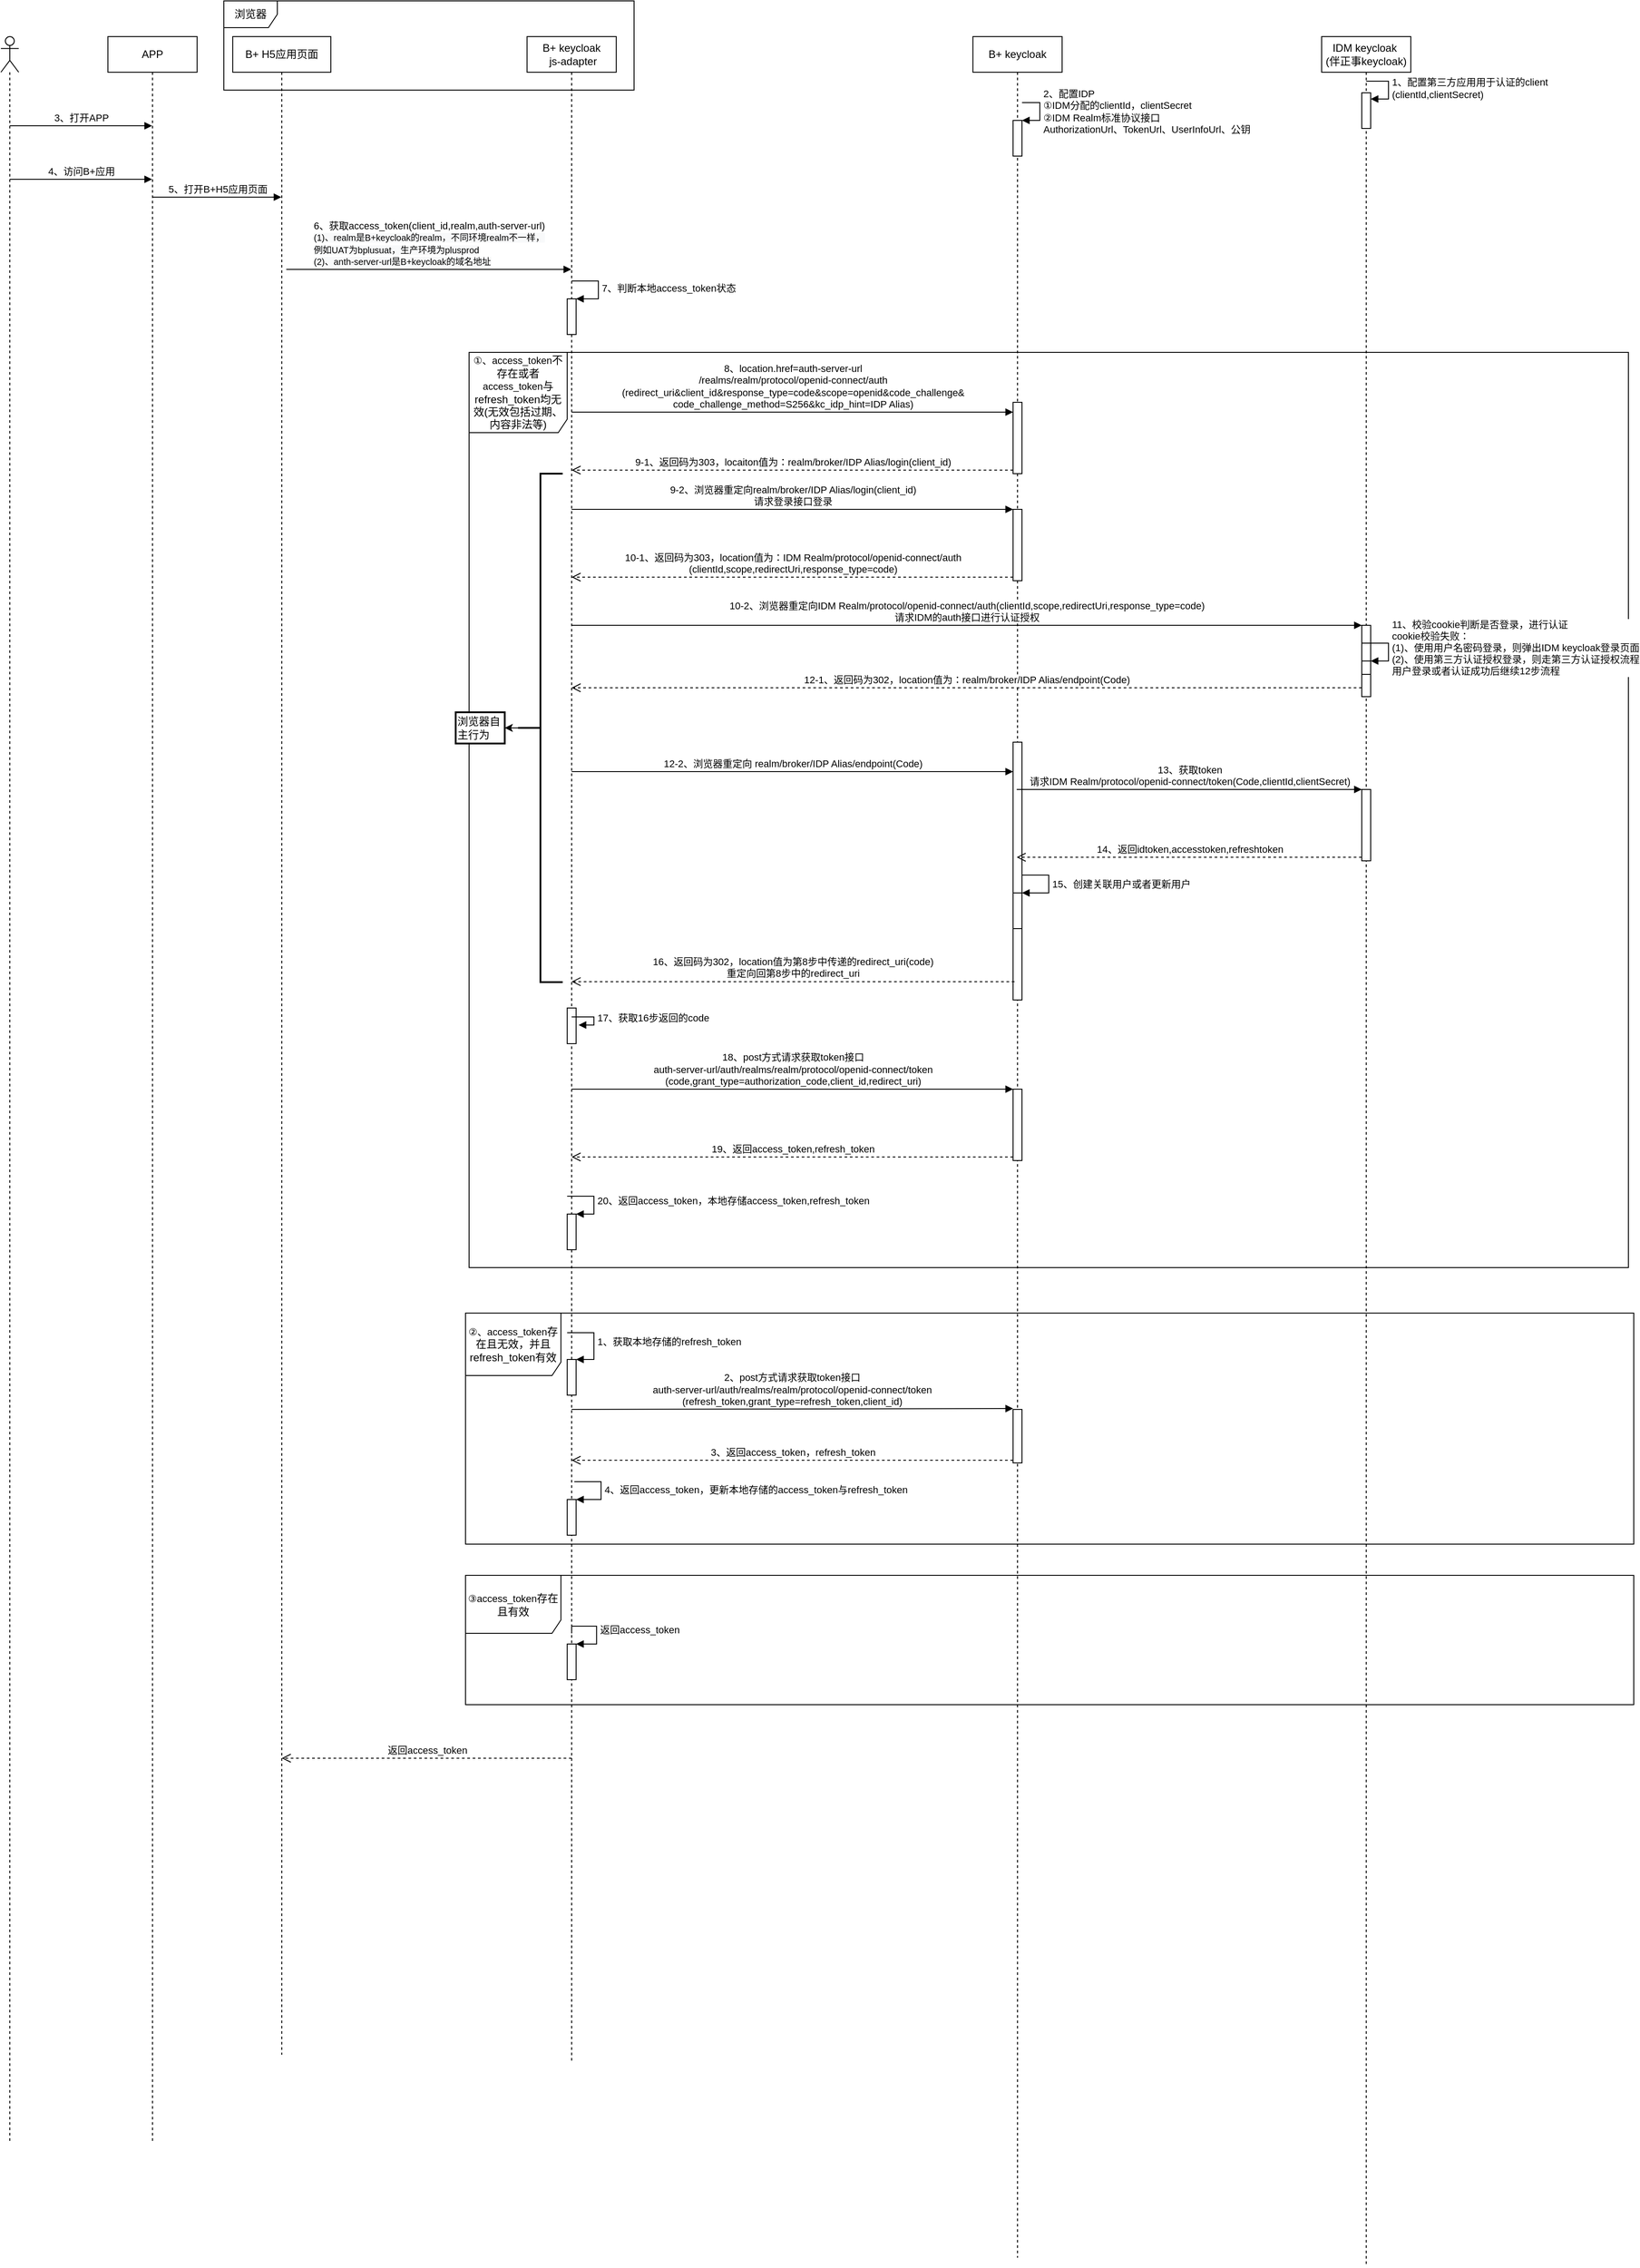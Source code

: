 <mxfile version="20.0.2" type="github" pages="5">
  <diagram id="Xu6wsOoYvgIS-8KDxQQB" name="H5授权方式">
    <mxGraphModel dx="1865" dy="575" grid="1" gridSize="10" guides="1" tooltips="1" connect="1" arrows="1" fold="1" page="1" pageScale="1" pageWidth="827" pageHeight="1169" math="0" shadow="0">
      <root>
        <mxCell id="0" />
        <mxCell id="1" parent="0" />
        <mxCell id="4amiGJpGFaoifaCgAtQf-1" value="&lt;span style=&quot;font-size: 11px; text-align: left; background-color: rgb(255, 255, 255);&quot;&gt;②、access_token&lt;/span&gt;存在且无效，并且refresh_token有效" style="shape=umlFrame;whiteSpace=wrap;html=1;width=107;height=70;" parent="1" vertex="1">
          <mxGeometry x="281" y="1511" width="1310" height="259" as="geometry" />
        </mxCell>
        <mxCell id="4amiGJpGFaoifaCgAtQf-2" value="&lt;span style=&quot;font-size: 11px; text-align: left; background-color: rgb(255, 255, 255);&quot;&gt;①、access_token&lt;/span&gt;不存在或者&lt;span style=&quot;font-size: 11px; text-align: left; background-color: rgb(255, 255, 255);&quot;&gt;access_token&lt;/span&gt;与refresh_token均无效(无效包括过期、内容非法等)" style="shape=umlFrame;whiteSpace=wrap;html=1;width=110;height=90;" parent="1" vertex="1">
          <mxGeometry x="285" y="434" width="1300" height="1026" as="geometry" />
        </mxCell>
        <mxCell id="4amiGJpGFaoifaCgAtQf-3" value="B+ keycloak&lt;br&gt;&amp;nbsp;js-adapter" style="shape=umlLifeline;perimeter=lifelinePerimeter;whiteSpace=wrap;html=1;container=1;collapsible=0;recursiveResize=0;outlineConnect=0;" parent="1" vertex="1">
          <mxGeometry x="350" y="80" width="100" height="2270" as="geometry" />
        </mxCell>
        <mxCell id="4amiGJpGFaoifaCgAtQf-4" value="7、判断本地access_token状态" style="edgeStyle=orthogonalEdgeStyle;html=1;align=left;spacingLeft=2;endArrow=block;rounded=0;entryX=1;entryY=0;" parent="4amiGJpGFaoifaCgAtQf-3" edge="1">
          <mxGeometry relative="1" as="geometry">
            <mxPoint x="50" y="274" as="sourcePoint" />
            <Array as="points">
              <mxPoint x="80" y="274" />
            </Array>
            <mxPoint x="55" y="294" as="targetPoint" />
          </mxGeometry>
        </mxCell>
        <mxCell id="4amiGJpGFaoifaCgAtQf-5" value="" style="html=1;points=[];perimeter=orthogonalPerimeter;" parent="4amiGJpGFaoifaCgAtQf-3" vertex="1">
          <mxGeometry x="45" y="1089" width="10" height="40" as="geometry" />
        </mxCell>
        <mxCell id="4amiGJpGFaoifaCgAtQf-6" value="17、获取16步返回的code" style="edgeStyle=orthogonalEdgeStyle;html=1;align=left;spacingLeft=2;endArrow=block;rounded=0;entryX=1.283;entryY=0.478;entryDx=0;entryDy=0;entryPerimeter=0;" parent="4amiGJpGFaoifaCgAtQf-3" target="4amiGJpGFaoifaCgAtQf-5" edge="1">
          <mxGeometry relative="1" as="geometry">
            <mxPoint x="50" y="1099" as="sourcePoint" />
            <Array as="points">
              <mxPoint x="75" y="1099" />
              <mxPoint x="75" y="1108" />
            </Array>
          </mxGeometry>
        </mxCell>
        <mxCell id="4amiGJpGFaoifaCgAtQf-7" value="" style="html=1;points=[];perimeter=orthogonalPerimeter;" parent="4amiGJpGFaoifaCgAtQf-3" vertex="1">
          <mxGeometry x="45" y="1320" width="10" height="40" as="geometry" />
        </mxCell>
        <mxCell id="4amiGJpGFaoifaCgAtQf-8" value="20、返回access_token，本地存储access_token,refresh_token" style="edgeStyle=orthogonalEdgeStyle;html=1;align=left;spacingLeft=2;endArrow=block;rounded=0;entryX=1;entryY=0;" parent="4amiGJpGFaoifaCgAtQf-3" target="4amiGJpGFaoifaCgAtQf-7" edge="1">
          <mxGeometry relative="1" as="geometry">
            <mxPoint x="45" y="1300" as="sourcePoint" />
            <Array as="points">
              <mxPoint x="75" y="1300" />
            </Array>
          </mxGeometry>
        </mxCell>
        <mxCell id="4amiGJpGFaoifaCgAtQf-9" value="" style="html=1;points=[];perimeter=orthogonalPerimeter;" parent="4amiGJpGFaoifaCgAtQf-3" vertex="1">
          <mxGeometry x="45" y="294" width="10" height="40" as="geometry" />
        </mxCell>
        <mxCell id="4amiGJpGFaoifaCgAtQf-10" value="" style="html=1;points=[];perimeter=orthogonalPerimeter;" parent="4amiGJpGFaoifaCgAtQf-3" vertex="1">
          <mxGeometry x="45" y="1483" width="10" height="40" as="geometry" />
        </mxCell>
        <mxCell id="4amiGJpGFaoifaCgAtQf-11" value="1、获取本地存储的refresh_token" style="edgeStyle=orthogonalEdgeStyle;html=1;align=left;spacingLeft=2;endArrow=block;rounded=0;entryX=1;entryY=0;" parent="4amiGJpGFaoifaCgAtQf-3" target="4amiGJpGFaoifaCgAtQf-10" edge="1">
          <mxGeometry relative="1" as="geometry">
            <mxPoint x="45" y="1453" as="sourcePoint" />
            <Array as="points">
              <mxPoint x="75" y="1453" />
            </Array>
          </mxGeometry>
        </mxCell>
        <mxCell id="4amiGJpGFaoifaCgAtQf-12" value="" style="html=1;points=[];perimeter=orthogonalPerimeter;" parent="4amiGJpGFaoifaCgAtQf-3" vertex="1">
          <mxGeometry x="45" y="1640" width="10" height="40" as="geometry" />
        </mxCell>
        <mxCell id="4amiGJpGFaoifaCgAtQf-13" value="4、返回access_token，更新本地存储的access_token与refresh_token" style="edgeStyle=orthogonalEdgeStyle;html=1;align=left;spacingLeft=2;endArrow=block;rounded=0;entryX=1;entryY=0;" parent="4amiGJpGFaoifaCgAtQf-3" target="4amiGJpGFaoifaCgAtQf-12" edge="1">
          <mxGeometry relative="1" as="geometry">
            <mxPoint x="53" y="1620" as="sourcePoint" />
            <Array as="points">
              <mxPoint x="83" y="1620" />
            </Array>
          </mxGeometry>
        </mxCell>
        <mxCell id="4amiGJpGFaoifaCgAtQf-14" value="IDM keycloak&amp;nbsp;&lt;br&gt;(伴正事keycloak)" style="shape=umlLifeline;perimeter=lifelinePerimeter;whiteSpace=wrap;html=1;container=1;collapsible=0;recursiveResize=0;outlineConnect=0;" parent="1" vertex="1">
          <mxGeometry x="1241" y="80" width="100" height="2500" as="geometry" />
        </mxCell>
        <mxCell id="4amiGJpGFaoifaCgAtQf-15" value="" style="html=1;points=[];perimeter=orthogonalPerimeter;" parent="4amiGJpGFaoifaCgAtQf-14" vertex="1">
          <mxGeometry x="45" y="63" width="10" height="40" as="geometry" />
        </mxCell>
        <mxCell id="4amiGJpGFaoifaCgAtQf-16" value="1、配置第三方应用用于认证的client&lt;br&gt;(clientId,clientSecret)" style="edgeStyle=orthogonalEdgeStyle;html=1;align=left;spacingLeft=2;endArrow=block;rounded=0;entryX=1;entryY=0;" parent="4amiGJpGFaoifaCgAtQf-14" edge="1">
          <mxGeometry relative="1" as="geometry">
            <mxPoint x="50" y="50" as="sourcePoint" />
            <Array as="points">
              <mxPoint x="75" y="50" />
            </Array>
            <mxPoint x="55" y="70" as="targetPoint" />
          </mxGeometry>
        </mxCell>
        <mxCell id="4amiGJpGFaoifaCgAtQf-17" value="" style="html=1;points=[];perimeter=orthogonalPerimeter;" parent="4amiGJpGFaoifaCgAtQf-14" vertex="1">
          <mxGeometry x="45" y="660" width="10" height="80" as="geometry" />
        </mxCell>
        <mxCell id="4amiGJpGFaoifaCgAtQf-18" value="" style="html=1;points=[];perimeter=orthogonalPerimeter;" parent="4amiGJpGFaoifaCgAtQf-14" vertex="1">
          <mxGeometry x="45" y="700" width="10" height="15" as="geometry" />
        </mxCell>
        <mxCell id="4amiGJpGFaoifaCgAtQf-19" value="11、校验cookie判断是否登录，进行认证&lt;br&gt;cookie校验失败：&lt;br&gt;(1)、使用用户名密码登录，则弹出IDM keycloak登录页面&lt;br&gt;(2)、使用第三方认证授权登录，则走第三方认证授权流程&lt;br&gt;用户登录或者认证成功后继续12步流程" style="edgeStyle=orthogonalEdgeStyle;html=1;align=left;spacingLeft=2;endArrow=block;rounded=0;entryX=1;entryY=0;" parent="4amiGJpGFaoifaCgAtQf-14" target="4amiGJpGFaoifaCgAtQf-18" edge="1">
          <mxGeometry relative="1" as="geometry">
            <mxPoint x="45" y="680" as="sourcePoint" />
            <Array as="points">
              <mxPoint x="75" y="680" />
            </Array>
          </mxGeometry>
        </mxCell>
        <mxCell id="4amiGJpGFaoifaCgAtQf-20" value="" style="html=1;points=[];perimeter=orthogonalPerimeter;" parent="4amiGJpGFaoifaCgAtQf-14" vertex="1">
          <mxGeometry x="45" y="844" width="10" height="80" as="geometry" />
        </mxCell>
        <mxCell id="4amiGJpGFaoifaCgAtQf-21" value="&amp;nbsp;B+ keycloak&amp;nbsp;" style="shape=umlLifeline;perimeter=lifelinePerimeter;whiteSpace=wrap;html=1;container=1;collapsible=0;recursiveResize=0;outlineConnect=0;" parent="1" vertex="1">
          <mxGeometry x="850" y="80" width="100" height="2490" as="geometry" />
        </mxCell>
        <mxCell id="4amiGJpGFaoifaCgAtQf-22" value="" style="html=1;points=[];perimeter=orthogonalPerimeter;" parent="4amiGJpGFaoifaCgAtQf-21" vertex="1">
          <mxGeometry x="45" y="94" width="10" height="40" as="geometry" />
        </mxCell>
        <mxCell id="4amiGJpGFaoifaCgAtQf-23" value="2、配置IDP&lt;br&gt;①IDM分配的clientId，clientSecret&lt;br&gt;②IDM Realm标准协议接口&lt;br&gt;AuthorizationUrl、TokenUrl、UserInfoUrl、公钥" style="edgeStyle=orthogonalEdgeStyle;html=1;align=left;spacingLeft=2;endArrow=block;rounded=0;entryX=1;entryY=0;" parent="4amiGJpGFaoifaCgAtQf-21" target="4amiGJpGFaoifaCgAtQf-22" edge="1">
          <mxGeometry relative="1" as="geometry">
            <mxPoint x="55" y="74" as="sourcePoint" />
            <Array as="points">
              <mxPoint x="75" y="74" />
            </Array>
          </mxGeometry>
        </mxCell>
        <mxCell id="4amiGJpGFaoifaCgAtQf-24" value="" style="html=1;points=[];perimeter=orthogonalPerimeter;" parent="4amiGJpGFaoifaCgAtQf-21" vertex="1">
          <mxGeometry x="45" y="410" width="10" height="80" as="geometry" />
        </mxCell>
        <mxCell id="4amiGJpGFaoifaCgAtQf-25" value="" style="html=1;points=[];perimeter=orthogonalPerimeter;" parent="4amiGJpGFaoifaCgAtQf-21" vertex="1">
          <mxGeometry x="45" y="530" width="10" height="80" as="geometry" />
        </mxCell>
        <mxCell id="4amiGJpGFaoifaCgAtQf-26" value="" style="html=1;points=[];perimeter=orthogonalPerimeter;" parent="4amiGJpGFaoifaCgAtQf-21" vertex="1">
          <mxGeometry x="45" y="791" width="10" height="289" as="geometry" />
        </mxCell>
        <mxCell id="4amiGJpGFaoifaCgAtQf-27" value="" style="html=1;points=[];perimeter=orthogonalPerimeter;" parent="4amiGJpGFaoifaCgAtQf-21" vertex="1">
          <mxGeometry x="45" y="960" width="10" height="40" as="geometry" />
        </mxCell>
        <mxCell id="4amiGJpGFaoifaCgAtQf-28" value="15、创建关联用户或者更新用户" style="edgeStyle=orthogonalEdgeStyle;html=1;align=left;spacingLeft=2;endArrow=block;rounded=0;entryX=1;entryY=0;" parent="4amiGJpGFaoifaCgAtQf-21" target="4amiGJpGFaoifaCgAtQf-27" edge="1">
          <mxGeometry relative="1" as="geometry">
            <mxPoint x="55" y="940" as="sourcePoint" />
            <Array as="points">
              <mxPoint x="85" y="940" />
            </Array>
          </mxGeometry>
        </mxCell>
        <mxCell id="4amiGJpGFaoifaCgAtQf-29" value="" style="html=1;points=[];perimeter=orthogonalPerimeter;" parent="4amiGJpGFaoifaCgAtQf-21" vertex="1">
          <mxGeometry x="45" y="1180" width="10" height="80" as="geometry" />
        </mxCell>
        <mxCell id="4amiGJpGFaoifaCgAtQf-30" value="" style="html=1;points=[];perimeter=orthogonalPerimeter;" parent="4amiGJpGFaoifaCgAtQf-21" vertex="1">
          <mxGeometry x="45" y="1539" width="10" height="60" as="geometry" />
        </mxCell>
        <mxCell id="4amiGJpGFaoifaCgAtQf-31" value="APP" style="shape=umlLifeline;perimeter=lifelinePerimeter;whiteSpace=wrap;html=1;container=1;collapsible=0;recursiveResize=0;outlineConnect=0;" parent="1" vertex="1">
          <mxGeometry x="-120" y="80" width="100" height="2360" as="geometry" />
        </mxCell>
        <mxCell id="4amiGJpGFaoifaCgAtQf-32" value="" style="shape=umlLifeline;participant=umlActor;perimeter=lifelinePerimeter;whiteSpace=wrap;html=1;container=1;collapsible=0;recursiveResize=0;verticalAlign=top;spacingTop=36;outlineConnect=0;" parent="1" vertex="1">
          <mxGeometry x="-240" y="80" width="20" height="2360" as="geometry" />
        </mxCell>
        <mxCell id="4amiGJpGFaoifaCgAtQf-33" value="8、location.href=&lt;span style=&quot;text-align: left;&quot;&gt;auth-server-url&lt;/span&gt;&lt;br&gt;&lt;span style=&quot;text-align: left;&quot;&gt;/realms/realm/protocol/openid-connect/auth&lt;/span&gt;&lt;br style=&quot;text-align: left;&quot;&gt;&lt;span style=&quot;text-align: left;&quot;&gt;(redirect_uri&amp;amp;client_id&amp;amp;response_type=code&amp;amp;scope=openid&amp;amp;code_challenge&amp;amp;&lt;/span&gt;&lt;br style=&quot;text-align: left;&quot;&gt;&lt;span style=&quot;text-align: left;&quot;&gt;code_challenge_method=S256&amp;amp;kc_idp_hint=IDP Alias)&lt;/span&gt;" style="html=1;verticalAlign=bottom;endArrow=block;entryX=0;entryY=0;rounded=0;" parent="1" source="4amiGJpGFaoifaCgAtQf-3" edge="1">
          <mxGeometry relative="1" as="geometry">
            <mxPoint x="410" y="501" as="sourcePoint" />
            <mxPoint x="895.0" y="501" as="targetPoint" />
          </mxGeometry>
        </mxCell>
        <mxCell id="4amiGJpGFaoifaCgAtQf-34" value="9-1、返回码为303，locaiton值为：realm/broker/IDP Alias/login(&lt;span style=&quot;text-align: left;&quot;&gt;client_id&lt;/span&gt;)&lt;br&gt;" style="html=1;verticalAlign=bottom;endArrow=open;dashed=1;endSize=8;exitX=0;exitY=0.95;rounded=0;" parent="1" source="4amiGJpGFaoifaCgAtQf-24" target="4amiGJpGFaoifaCgAtQf-3" edge="1">
          <mxGeometry relative="1" as="geometry">
            <mxPoint x="400" y="566" as="targetPoint" />
          </mxGeometry>
        </mxCell>
        <mxCell id="4amiGJpGFaoifaCgAtQf-35" value="9-2、浏览器重定向realm/broker/IDP Alias/login(&lt;span style=&quot;text-align: left;&quot;&gt;client_id&lt;/span&gt;)&lt;br&gt;请求登录接口登录" style="html=1;verticalAlign=bottom;endArrow=block;entryX=0;entryY=0;rounded=0;" parent="1" source="4amiGJpGFaoifaCgAtQf-3" target="4amiGJpGFaoifaCgAtQf-25" edge="1">
          <mxGeometry relative="1" as="geometry">
            <mxPoint x="420" y="610" as="sourcePoint" />
          </mxGeometry>
        </mxCell>
        <mxCell id="4amiGJpGFaoifaCgAtQf-36" value="10-1、返回码为303，location值为：&lt;span style=&quot;text-align: left;&quot;&gt;IDM Realm/protocol/openid-connect/auth&lt;br&gt;(clientId,scope,redirectUri,response_type=code)&lt;/span&gt;" style="html=1;verticalAlign=bottom;endArrow=open;dashed=1;endSize=8;exitX=0;exitY=0.95;rounded=0;" parent="1" source="4amiGJpGFaoifaCgAtQf-25" target="4amiGJpGFaoifaCgAtQf-3" edge="1">
          <mxGeometry relative="1" as="geometry">
            <mxPoint x="410" y="685" as="targetPoint" />
          </mxGeometry>
        </mxCell>
        <mxCell id="4amiGJpGFaoifaCgAtQf-37" value="10-2、浏览器重定向IDM Realm/protocol/openid-connect/auth(&lt;span style=&quot;text-align: left;&quot;&gt;clientId,scope,redirectUri,response_type=code)&lt;br&gt;&lt;/span&gt;请求IDM的auth接口进行认证授权&lt;span style=&quot;text-align: left;&quot;&gt;&lt;br&gt;&lt;/span&gt;" style="html=1;verticalAlign=bottom;endArrow=block;entryX=0;entryY=0;rounded=0;" parent="1" source="4amiGJpGFaoifaCgAtQf-3" target="4amiGJpGFaoifaCgAtQf-17" edge="1">
          <mxGeometry relative="1" as="geometry">
            <mxPoint x="410" y="740" as="sourcePoint" />
          </mxGeometry>
        </mxCell>
        <mxCell id="4amiGJpGFaoifaCgAtQf-38" value="12-1、返回码为302，location值为：realm/broker/IDP Alias/endpoint(Code)" style="html=1;verticalAlign=bottom;endArrow=open;dashed=1;endSize=8;rounded=0;" parent="1" source="4amiGJpGFaoifaCgAtQf-17" target="4amiGJpGFaoifaCgAtQf-3" edge="1">
          <mxGeometry relative="1" as="geometry">
            <mxPoint x="410" y="792" as="targetPoint" />
            <Array as="points">
              <mxPoint x="1260" y="810" />
              <mxPoint x="460" y="810" />
            </Array>
          </mxGeometry>
        </mxCell>
        <mxCell id="4amiGJpGFaoifaCgAtQf-39" value="12-2、浏览器重定向 realm/broker/IDP Alias/endpoint(Code)" style="html=1;verticalAlign=bottom;endArrow=block;entryX=0;entryY=0;rounded=0;" parent="1" source="4amiGJpGFaoifaCgAtQf-3" edge="1">
          <mxGeometry relative="1" as="geometry">
            <mxPoint x="410" y="904" as="sourcePoint" />
            <mxPoint x="895.0" y="904.0" as="targetPoint" />
          </mxGeometry>
        </mxCell>
        <mxCell id="4amiGJpGFaoifaCgAtQf-40" value="16、返回码为302，location值为第8步中传递的&lt;span style=&quot;text-align: left;&quot;&gt;redirect_uri&lt;/span&gt;(code)&lt;br&gt;重定向回第8步中的redirect_uri" style="html=1;verticalAlign=bottom;endArrow=open;dashed=1;endSize=8;rounded=0;exitX=0.16;exitY=0.929;exitDx=0;exitDy=0;exitPerimeter=0;" parent="1" source="4amiGJpGFaoifaCgAtQf-26" target="4amiGJpGFaoifaCgAtQf-3" edge="1">
          <mxGeometry relative="1" as="geometry">
            <mxPoint x="410" y="1140" as="targetPoint" />
            <mxPoint x="900" y="1137" as="sourcePoint" />
          </mxGeometry>
        </mxCell>
        <mxCell id="4amiGJpGFaoifaCgAtQf-41" value="13、获取token&lt;br&gt;请求IDM Realm/protocol/openid-connect/token(Code,clientId,clientSecret)" style="html=1;verticalAlign=bottom;endArrow=block;entryX=0;entryY=0;rounded=0;" parent="1" target="4amiGJpGFaoifaCgAtQf-20" edge="1">
          <mxGeometry relative="1" as="geometry">
            <mxPoint x="899.071" y="924" as="sourcePoint" />
          </mxGeometry>
        </mxCell>
        <mxCell id="4amiGJpGFaoifaCgAtQf-42" value="14、返回idtoken,accesstoken,refreshtoken" style="html=1;verticalAlign=bottom;endArrow=open;dashed=1;endSize=8;exitX=0;exitY=0.95;rounded=0;" parent="1" source="4amiGJpGFaoifaCgAtQf-20" edge="1">
          <mxGeometry relative="1" as="geometry">
            <mxPoint x="899.071" y="1000" as="targetPoint" />
          </mxGeometry>
        </mxCell>
        <mxCell id="4amiGJpGFaoifaCgAtQf-43" value="18、post方式请求获取token接口&lt;br&gt;&lt;span style=&quot;text-align: left;&quot;&gt;auth-server-url&lt;/span&gt;&lt;span style=&quot;text-align: left;&quot;&gt;/auth/realms/realm/protocol/openid-connect/token&lt;/span&gt;&lt;br style=&quot;text-align: left;&quot;&gt;&lt;span style=&quot;text-align: left;&quot;&gt;(code,grant_type=authorization_code,client_id,redirect_uri)&lt;/span&gt;" style="html=1;verticalAlign=bottom;endArrow=block;entryX=0;entryY=0;rounded=0;" parent="1" source="4amiGJpGFaoifaCgAtQf-3" target="4amiGJpGFaoifaCgAtQf-29" edge="1">
          <mxGeometry relative="1" as="geometry">
            <mxPoint x="399.071" y="1301" as="sourcePoint" />
          </mxGeometry>
        </mxCell>
        <mxCell id="4amiGJpGFaoifaCgAtQf-44" value="19、返回access_token,refresh_token" style="html=1;verticalAlign=bottom;endArrow=open;dashed=1;endSize=8;exitX=0;exitY=0.95;rounded=0;" parent="1" source="4amiGJpGFaoifaCgAtQf-29" target="4amiGJpGFaoifaCgAtQf-3" edge="1">
          <mxGeometry relative="1" as="geometry">
            <mxPoint x="399.071" y="1377" as="targetPoint" />
          </mxGeometry>
        </mxCell>
        <mxCell id="4amiGJpGFaoifaCgAtQf-45" value="B+ H5应用页面" style="shape=umlLifeline;perimeter=lifelinePerimeter;whiteSpace=wrap;html=1;container=1;collapsible=0;recursiveResize=0;outlineConnect=0;" parent="1" vertex="1">
          <mxGeometry x="20" y="80" width="110" height="2262.5" as="geometry" />
        </mxCell>
        <mxCell id="4amiGJpGFaoifaCgAtQf-46" value="&lt;div style=&quot;text-align: left;&quot;&gt;6、获取&lt;span style=&quot;text-align: left;&quot;&gt;access_token&lt;/span&gt;(client_id,realm,auth-server-url)&lt;/div&gt;&lt;div style=&quot;text-align: left;&quot;&gt;&lt;span style=&quot;font-size: 10px; text-align: center; background-color: rgb(248, 249, 250);&quot;&gt;(1)、realm是B+keycloak的realm，&lt;/span&gt;&lt;span style=&quot;background-color: rgb(248, 249, 250); font-size: 10px; text-align: center;&quot;&gt;不同环境realm不一样，&lt;/span&gt;&lt;/div&gt;&lt;div style=&quot;text-align: left;&quot;&gt;&lt;span style=&quot;background-color: rgb(248, 249, 250); font-size: 10px; text-align: center;&quot;&gt;例如UAT为bplusuat，生产环境为plusprod&lt;/span&gt;&lt;/div&gt;&lt;div style=&quot;text-align: left;&quot;&gt;&lt;span style=&quot;font-size: 10px; text-align: center; background-color: rgb(248, 249, 250);&quot;&gt;(2)、&lt;/span&gt;&lt;span style=&quot;font-size: 10px; text-align: center; background-color: rgb(248, 249, 250);&quot;&gt;anth-server-url是B+keycloak的域名地址&lt;/span&gt;&lt;span style=&quot;font-size: 11px;&quot;&gt;&lt;br&gt;&lt;/span&gt;&lt;/div&gt;" style="html=1;verticalAlign=bottom;endArrow=block;rounded=0;" parent="4amiGJpGFaoifaCgAtQf-45" target="4amiGJpGFaoifaCgAtQf-3" edge="1">
          <mxGeometry width="80" relative="1" as="geometry">
            <mxPoint x="60" y="261" as="sourcePoint" />
            <mxPoint x="199.5" y="261" as="targetPoint" />
          </mxGeometry>
        </mxCell>
        <mxCell id="4amiGJpGFaoifaCgAtQf-47" value="&lt;span style=&quot;font-size: 11px; text-align: left; background-color: rgb(255, 255, 255);&quot;&gt;③access_token&lt;/span&gt;存在且有效" style="shape=umlFrame;whiteSpace=wrap;html=1;width=107;height=65;" parent="1" vertex="1">
          <mxGeometry x="281" y="1805" width="1310" height="145" as="geometry" />
        </mxCell>
        <mxCell id="4amiGJpGFaoifaCgAtQf-48" value="2、post方式请求获取token接口&lt;br&gt;&lt;span style=&quot;text-align: left;&quot;&gt;auth-server-url&lt;/span&gt;&lt;span style=&quot;text-align: left;&quot;&gt;/auth/realms/realm/protocol/openid-connect/token&lt;/span&gt;&lt;br style=&quot;text-align: left;&quot;&gt;&lt;span style=&quot;text-align: left;&quot;&gt;(&lt;span style=&quot;font-size: 11px;&quot;&gt;refresh_token&lt;/span&gt;,grant_type=&lt;span style=&quot;font-size: 11px;&quot;&gt;refresh_token&lt;/span&gt;,client_id)&lt;/span&gt;" style="html=1;verticalAlign=bottom;endArrow=block;entryX=0;entryY=0;rounded=0;exitX=0.5;exitY=0.678;exitDx=0;exitDy=0;exitPerimeter=0;" parent="1" source="4amiGJpGFaoifaCgAtQf-3" edge="1">
          <mxGeometry relative="1" as="geometry">
            <mxPoint x="398.962" y="1618" as="sourcePoint" />
            <mxPoint x="895.0" y="1618" as="targetPoint" />
          </mxGeometry>
        </mxCell>
        <mxCell id="4amiGJpGFaoifaCgAtQf-49" value="3、返回access_token，refresh_token" style="html=1;verticalAlign=bottom;endArrow=open;dashed=1;endSize=8;exitX=0;exitY=0.95;rounded=0;" parent="1" source="4amiGJpGFaoifaCgAtQf-30" target="4amiGJpGFaoifaCgAtQf-3" edge="1">
          <mxGeometry relative="1" as="geometry">
            <mxPoint x="398.962" y="1676" as="targetPoint" />
          </mxGeometry>
        </mxCell>
        <mxCell id="4amiGJpGFaoifaCgAtQf-50" value="" style="html=1;points=[];perimeter=orthogonalPerimeter;" parent="1" vertex="1">
          <mxGeometry x="395" y="1882" width="10" height="40" as="geometry" />
        </mxCell>
        <mxCell id="4amiGJpGFaoifaCgAtQf-51" value="返回access_token" style="edgeStyle=orthogonalEdgeStyle;html=1;align=left;spacingLeft=2;endArrow=block;rounded=0;entryX=1;entryY=0;" parent="1" target="4amiGJpGFaoifaCgAtQf-50" edge="1">
          <mxGeometry relative="1" as="geometry">
            <mxPoint x="400.0" y="1870" as="sourcePoint" />
            <Array as="points">
              <mxPoint x="428" y="1862" />
            </Array>
          </mxGeometry>
        </mxCell>
        <mxCell id="4amiGJpGFaoifaCgAtQf-52" value="返回&lt;span style=&quot;text-align: left;&quot;&gt;access_token&lt;/span&gt;" style="html=1;verticalAlign=bottom;endArrow=open;dashed=1;endSize=8;rounded=0;" parent="1" target="4amiGJpGFaoifaCgAtQf-45" edge="1">
          <mxGeometry relative="1" as="geometry">
            <mxPoint x="400.0" y="2010" as="sourcePoint" />
            <mxPoint x="248.962" y="2010" as="targetPoint" />
          </mxGeometry>
        </mxCell>
        <mxCell id="4amiGJpGFaoifaCgAtQf-53" value="3、打开APP" style="html=1;verticalAlign=bottom;endArrow=block;rounded=0;" parent="1" target="4amiGJpGFaoifaCgAtQf-31" edge="1">
          <mxGeometry width="80" relative="1" as="geometry">
            <mxPoint x="-230" y="180" as="sourcePoint" />
            <mxPoint x="-80.5" y="180" as="targetPoint" />
          </mxGeometry>
        </mxCell>
        <mxCell id="4amiGJpGFaoifaCgAtQf-54" value="4、访问B+应用" style="html=1;verticalAlign=bottom;endArrow=block;rounded=0;" parent="1" source="4amiGJpGFaoifaCgAtQf-32" target="4amiGJpGFaoifaCgAtQf-31" edge="1">
          <mxGeometry width="80" relative="1" as="geometry">
            <mxPoint x="-230" y="267" as="sourcePoint" />
            <mxPoint x="-80.5" y="267" as="targetPoint" />
            <Array as="points">
              <mxPoint x="-150" y="240" />
            </Array>
          </mxGeometry>
        </mxCell>
        <mxCell id="4amiGJpGFaoifaCgAtQf-55" value="5、打开B+H5应用页面" style="html=1;verticalAlign=bottom;endArrow=block;rounded=0;" parent="1" source="4amiGJpGFaoifaCgAtQf-31" target="4amiGJpGFaoifaCgAtQf-45" edge="1">
          <mxGeometry width="80" relative="1" as="geometry">
            <mxPoint x="-80" y="308" as="sourcePoint" />
            <mxPoint x="50" y="260" as="targetPoint" />
            <Array as="points">
              <mxPoint y="260" />
            </Array>
          </mxGeometry>
        </mxCell>
        <mxCell id="4amiGJpGFaoifaCgAtQf-56" value="浏览器" style="shape=umlFrame;whiteSpace=wrap;html=1;" parent="1" vertex="1">
          <mxGeometry x="10" y="40" width="460" height="100" as="geometry" />
        </mxCell>
        <mxCell id="4amiGJpGFaoifaCgAtQf-57" value="" style="edgeStyle=orthogonalEdgeStyle;rounded=0;orthogonalLoop=1;jettySize=auto;html=1;" parent="1" source="4amiGJpGFaoifaCgAtQf-58" target="4amiGJpGFaoifaCgAtQf-59" edge="1">
          <mxGeometry relative="1" as="geometry" />
        </mxCell>
        <mxCell id="4amiGJpGFaoifaCgAtQf-58" value="" style="strokeWidth=2;html=1;shape=mxgraph.flowchart.annotation_2;align=left;labelPosition=right;pointerEvents=1;" parent="1" vertex="1">
          <mxGeometry x="340" y="570" width="50" height="570" as="geometry" />
        </mxCell>
        <mxCell id="4amiGJpGFaoifaCgAtQf-59" value="浏览器自主行为" style="whiteSpace=wrap;html=1;align=left;strokeWidth=2;" parent="1" vertex="1">
          <mxGeometry x="270" y="837.5" width="55" height="35" as="geometry" />
        </mxCell>
      </root>
    </mxGraphModel>
  </diagram>
  <diagram id="LjY804sFfNMtDGaw_uSk" name="BBC授权流程">
    <mxGraphModel dx="1278" dy="575" grid="1" gridSize="10" guides="1" tooltips="1" connect="1" arrows="1" fold="1" page="1" pageScale="1" pageWidth="827" pageHeight="1169" math="0" shadow="0">
      <root>
        <mxCell id="0" />
        <mxCell id="1" parent="0" />
        <mxCell id="4Hhrwoj3rQ3Iil4X_ecJ-1" value="access_token存在且无效，refresh_token存在且有效" style="shape=umlFrame;whiteSpace=wrap;html=1;width=100;height=69;" parent="1" vertex="1">
          <mxGeometry x="38" y="710" width="750" height="200" as="geometry" />
        </mxCell>
        <mxCell id="4Hhrwoj3rQ3Iil4X_ecJ-2" value="access_token不存在或者access_token与refresh_token均无效" style="shape=umlFrame;whiteSpace=wrap;html=1;width=110;height=80;" parent="1" vertex="1">
          <mxGeometry x="38" y="210" width="750" height="480" as="geometry" />
        </mxCell>
        <mxCell id="4Hhrwoj3rQ3Iil4X_ecJ-3" value="BBC H5" style="shape=umlLifeline;perimeter=lifelinePerimeter;whiteSpace=wrap;html=1;container=1;collapsible=0;recursiveResize=0;outlineConnect=0;" parent="1" vertex="1">
          <mxGeometry x="108" y="40" width="100" height="1180" as="geometry" />
        </mxCell>
        <mxCell id="4Hhrwoj3rQ3Iil4X_ecJ-4" value="" style="html=1;points=[];perimeter=orthogonalPerimeter;" parent="4Hhrwoj3rQ3Iil4X_ecJ-3" vertex="1">
          <mxGeometry x="40" y="120" width="10" height="40" as="geometry" />
        </mxCell>
        <mxCell id="4Hhrwoj3rQ3Iil4X_ecJ-5" value="2、判断本地access_token状态" style="edgeStyle=orthogonalEdgeStyle;html=1;align=left;spacingLeft=2;endArrow=block;rounded=0;entryX=1;entryY=0;" parent="4Hhrwoj3rQ3Iil4X_ecJ-3" target="4Hhrwoj3rQ3Iil4X_ecJ-4" edge="1">
          <mxGeometry relative="1" as="geometry">
            <mxPoint x="45" y="100" as="sourcePoint" />
            <Array as="points">
              <mxPoint x="75" y="100" />
            </Array>
          </mxGeometry>
        </mxCell>
        <mxCell id="4Hhrwoj3rQ3Iil4X_ecJ-6" value="" style="html=1;points=[];perimeter=orthogonalPerimeter;" parent="4Hhrwoj3rQ3Iil4X_ecJ-3" vertex="1">
          <mxGeometry x="45" y="590" width="10" height="40" as="geometry" />
        </mxCell>
        <mxCell id="4Hhrwoj3rQ3Iil4X_ecJ-7" value="7、本地存储access_token与refresh_token" style="edgeStyle=orthogonalEdgeStyle;html=1;align=left;spacingLeft=2;endArrow=block;rounded=0;entryX=1;entryY=0;" parent="4Hhrwoj3rQ3Iil4X_ecJ-3" target="4Hhrwoj3rQ3Iil4X_ecJ-6" edge="1">
          <mxGeometry relative="1" as="geometry">
            <mxPoint x="45" y="570" as="sourcePoint" />
            <Array as="points">
              <mxPoint x="45" y="570" />
              <mxPoint x="75" y="570" />
              <mxPoint x="75" y="590" />
            </Array>
          </mxGeometry>
        </mxCell>
        <mxCell id="4Hhrwoj3rQ3Iil4X_ecJ-8" value="" style="html=1;points=[];perimeter=orthogonalPerimeter;" parent="4Hhrwoj3rQ3Iil4X_ecJ-3" vertex="1">
          <mxGeometry x="45" y="819" width="10" height="40" as="geometry" />
        </mxCell>
        <mxCell id="4Hhrwoj3rQ3Iil4X_ecJ-9" value="2、更新本地access_token与refresh_token" style="edgeStyle=orthogonalEdgeStyle;html=1;align=left;spacingLeft=2;endArrow=block;rounded=0;entryX=1;entryY=0;" parent="4Hhrwoj3rQ3Iil4X_ecJ-3" target="4Hhrwoj3rQ3Iil4X_ecJ-8" edge="1">
          <mxGeometry relative="1" as="geometry">
            <mxPoint x="45" y="799" as="sourcePoint" />
            <Array as="points">
              <mxPoint x="75" y="799" />
            </Array>
          </mxGeometry>
        </mxCell>
        <mxCell id="4Hhrwoj3rQ3Iil4X_ecJ-10" value="BBC server" style="shape=umlLifeline;perimeter=lifelinePerimeter;whiteSpace=wrap;html=1;container=1;collapsible=0;recursiveResize=0;outlineConnect=0;" parent="1" vertex="1">
          <mxGeometry x="498" y="40" width="100" height="1190" as="geometry" />
        </mxCell>
        <mxCell id="4Hhrwoj3rQ3Iil4X_ecJ-11" value="" style="html=1;points=[];perimeter=orthogonalPerimeter;" parent="4Hhrwoj3rQ3Iil4X_ecJ-10" vertex="1">
          <mxGeometry x="45" y="290" width="10" height="260" as="geometry" />
        </mxCell>
        <mxCell id="4Hhrwoj3rQ3Iil4X_ecJ-12" value="" style="html=1;points=[];perimeter=orthogonalPerimeter;" parent="4Hhrwoj3rQ3Iil4X_ecJ-10" vertex="1">
          <mxGeometry x="45" y="699" width="10" height="70" as="geometry" />
        </mxCell>
        <mxCell id="4Hhrwoj3rQ3Iil4X_ecJ-13" value="" style="html=1;points=[];perimeter=orthogonalPerimeter;" parent="4Hhrwoj3rQ3Iil4X_ecJ-10" vertex="1">
          <mxGeometry x="50" y="430" width="10" height="40" as="geometry" />
        </mxCell>
        <mxCell id="4Hhrwoj3rQ3Iil4X_ecJ-14" value="6.1、使用publicKey校验B+ token&lt;br&gt;6.2、生成BBC access_token与refresh_token" style="edgeStyle=orthogonalEdgeStyle;html=1;align=left;spacingLeft=2;endArrow=block;rounded=0;entryX=1;entryY=0;" parent="4Hhrwoj3rQ3Iil4X_ecJ-10" target="4Hhrwoj3rQ3Iil4X_ecJ-13" edge="1">
          <mxGeometry relative="1" as="geometry">
            <mxPoint x="55" y="410" as="sourcePoint" />
            <Array as="points">
              <mxPoint x="85" y="410" />
            </Array>
          </mxGeometry>
        </mxCell>
        <mxCell id="4Hhrwoj3rQ3Iil4X_ecJ-15" value="" style="shape=umlLifeline;participant=umlActor;perimeter=lifelinePerimeter;whiteSpace=wrap;html=1;container=1;collapsible=0;recursiveResize=0;verticalAlign=top;spacingTop=36;outlineConnect=0;" parent="1" vertex="1">
          <mxGeometry x="8" y="40" width="20" height="1180" as="geometry" />
        </mxCell>
        <mxCell id="4Hhrwoj3rQ3Iil4X_ecJ-16" value="1、打开H5页面" style="html=1;verticalAlign=bottom;endArrow=block;rounded=0;" parent="4Hhrwoj3rQ3Iil4X_ecJ-15" target="4Hhrwoj3rQ3Iil4X_ecJ-3" edge="1">
          <mxGeometry width="80" relative="1" as="geometry">
            <mxPoint x="10" y="80" as="sourcePoint" />
            <mxPoint x="90" y="80" as="targetPoint" />
          </mxGeometry>
        </mxCell>
        <mxCell id="4Hhrwoj3rQ3Iil4X_ecJ-17" value="B+ keycloak" style="shape=umlLifeline;perimeter=lifelinePerimeter;whiteSpace=wrap;html=1;container=1;collapsible=0;recursiveResize=0;outlineConnect=0;" parent="1" vertex="1">
          <mxGeometry x="678" y="40" width="100" height="1170" as="geometry" />
        </mxCell>
        <mxCell id="4Hhrwoj3rQ3Iil4X_ecJ-18" value="" style="html=1;points=[];perimeter=orthogonalPerimeter;" parent="4Hhrwoj3rQ3Iil4X_ecJ-17" vertex="1">
          <mxGeometry x="45" y="310" width="10" height="80" as="geometry" />
        </mxCell>
        <mxCell id="4Hhrwoj3rQ3Iil4X_ecJ-19" value="B+keycloak&lt;br&gt;js-adapter" style="shape=umlLifeline;perimeter=lifelinePerimeter;whiteSpace=wrap;html=1;container=1;collapsible=0;recursiveResize=0;outlineConnect=0;" parent="1" vertex="1">
          <mxGeometry x="308" y="40" width="100" height="1160" as="geometry" />
        </mxCell>
        <mxCell id="4Hhrwoj3rQ3Iil4X_ecJ-20" value="" style="html=1;points=[];perimeter=orthogonalPerimeter;" parent="4Hhrwoj3rQ3Iil4X_ecJ-19" vertex="1">
          <mxGeometry x="45" y="200" width="10" height="60" as="geometry" />
        </mxCell>
        <mxCell id="4Hhrwoj3rQ3Iil4X_ecJ-21" value="3、获取B+ token" style="html=1;verticalAlign=bottom;endArrow=block;rounded=0;entryX=0.5;entryY=0.167;entryDx=0;entryDy=0;entryPerimeter=0;" parent="1" source="4Hhrwoj3rQ3Iil4X_ecJ-3" target="4Hhrwoj3rQ3Iil4X_ecJ-20" edge="1">
          <mxGeometry relative="1" as="geometry">
            <mxPoint x="283" y="220" as="sourcePoint" />
            <mxPoint x="358" y="230" as="targetPoint" />
          </mxGeometry>
        </mxCell>
        <mxCell id="4Hhrwoj3rQ3Iil4X_ecJ-22" value="返回B+ token" style="html=1;verticalAlign=bottom;endArrow=open;dashed=1;endSize=8;exitX=0;exitY=0.95;rounded=0;" parent="1" source="4Hhrwoj3rQ3Iil4X_ecJ-20" target="4Hhrwoj3rQ3Iil4X_ecJ-3" edge="1">
          <mxGeometry relative="1" as="geometry">
            <mxPoint x="283" y="296" as="targetPoint" />
          </mxGeometry>
        </mxCell>
        <mxCell id="4Hhrwoj3rQ3Iil4X_ecJ-23" value="4、v3/member/front/login/tokenExchange(B+ token)" style="html=1;verticalAlign=bottom;endArrow=block;rounded=0;" parent="1" source="4Hhrwoj3rQ3Iil4X_ecJ-3" target="4Hhrwoj3rQ3Iil4X_ecJ-11" edge="1">
          <mxGeometry relative="1" as="geometry">
            <mxPoint x="473" y="310" as="sourcePoint" />
            <mxPoint x="548" y="340" as="targetPoint" />
            <Array as="points">
              <mxPoint x="388" y="340" />
            </Array>
          </mxGeometry>
        </mxCell>
        <mxCell id="4Hhrwoj3rQ3Iil4X_ecJ-24" value="返回BBC access_token与refresh_token" style="html=1;verticalAlign=bottom;endArrow=open;dashed=1;endSize=8;exitX=0;exitY=0.95;rounded=0;" parent="1" source="4Hhrwoj3rQ3Iil4X_ecJ-11" target="4Hhrwoj3rQ3Iil4X_ecJ-3" edge="1">
          <mxGeometry relative="1" as="geometry">
            <mxPoint x="473" y="386" as="targetPoint" />
          </mxGeometry>
        </mxCell>
        <mxCell id="4Hhrwoj3rQ3Iil4X_ecJ-25" value="access_token存在且有效" style="shape=umlFrame;whiteSpace=wrap;html=1;width=100;height=70;" parent="1" vertex="1">
          <mxGeometry x="38" y="949" width="750" height="150" as="geometry" />
        </mxCell>
        <mxCell id="4Hhrwoj3rQ3Iil4X_ecJ-26" value="1、refreshToken(refresh_token)" style="html=1;verticalAlign=bottom;endArrow=block;entryX=0.107;entryY=0.287;rounded=0;entryDx=0;entryDy=0;entryPerimeter=0;" parent="1" target="4Hhrwoj3rQ3Iil4X_ecJ-12" edge="1">
          <mxGeometry relative="1" as="geometry">
            <mxPoint x="157.5" y="759.09" as="sourcePoint" />
          </mxGeometry>
        </mxCell>
        <mxCell id="4Hhrwoj3rQ3Iil4X_ecJ-27" value="返回BBC access_token与refresh_token" style="html=1;verticalAlign=bottom;endArrow=open;dashed=1;endSize=8;exitX=0;exitY=0.95;rounded=0;" parent="1" source="4Hhrwoj3rQ3Iil4X_ecJ-12" edge="1">
          <mxGeometry relative="1" as="geometry">
            <mxPoint x="157.5" y="805.5" as="targetPoint" />
          </mxGeometry>
        </mxCell>
        <mxCell id="4Hhrwoj3rQ3Iil4X_ecJ-28" value="" style="html=1;points=[];perimeter=orthogonalPerimeter;" parent="1" vertex="1">
          <mxGeometry x="153" y="999" width="10" height="40" as="geometry" />
        </mxCell>
        <mxCell id="4Hhrwoj3rQ3Iil4X_ecJ-29" value="1、使用access_tokenf访问接口" style="edgeStyle=orthogonalEdgeStyle;html=1;align=left;spacingLeft=2;endArrow=block;rounded=0;entryX=1;entryY=0;" parent="1" target="4Hhrwoj3rQ3Iil4X_ecJ-28" edge="1">
          <mxGeometry relative="1" as="geometry">
            <mxPoint x="163.0" y="979" as="sourcePoint" />
            <Array as="points">
              <mxPoint x="193" y="979" />
            </Array>
          </mxGeometry>
        </mxCell>
        <mxCell id="4Hhrwoj3rQ3Iil4X_ecJ-30" value="5、获取getPublickey()" style="html=1;verticalAlign=bottom;endArrow=block;entryX=0;entryY=0;rounded=0;" parent="1" target="4Hhrwoj3rQ3Iil4X_ecJ-18" edge="1">
          <mxGeometry relative="1" as="geometry">
            <mxPoint x="548" y="350" as="sourcePoint" />
          </mxGeometry>
        </mxCell>
        <mxCell id="4Hhrwoj3rQ3Iil4X_ecJ-31" value="return" style="html=1;verticalAlign=bottom;endArrow=open;dashed=1;endSize=8;exitX=0;exitY=0.95;rounded=0;" parent="1" source="4Hhrwoj3rQ3Iil4X_ecJ-18" target="4Hhrwoj3rQ3Iil4X_ecJ-11" edge="1">
          <mxGeometry relative="1" as="geometry">
            <mxPoint x="653" y="426" as="targetPoint" />
          </mxGeometry>
        </mxCell>
      </root>
    </mxGraphModel>
  </diagram>
  <diagram id="K3tmlPcJPp-kzl6AVQyI" name="B+协议弹框流程">
    <mxGraphModel dx="979" dy="575" grid="1" gridSize="10" guides="1" tooltips="1" connect="1" arrows="1" fold="1" page="1" pageScale="1" pageWidth="827" pageHeight="1169" math="0" shadow="0">
      <root>
        <mxCell id="0" />
        <mxCell id="1" parent="0" />
        <mxCell id="IdbaqCRXDyQclCI0tgIo-1" value="协议已同意" style="shape=umlFrame;whiteSpace=wrap;html=1;width=70;height=50;" parent="1" vertex="1">
          <mxGeometry x="5" y="919" width="795" height="80" as="geometry" />
        </mxCell>
        <mxCell id="IdbaqCRXDyQclCI0tgIo-2" value="协议未同意" style="shape=umlFrame;whiteSpace=wrap;html=1;width=70;height=50;" parent="1" vertex="1">
          <mxGeometry x="10" y="413.5" width="790" height="485.5" as="geometry" />
        </mxCell>
        <mxCell id="IdbaqCRXDyQclCI0tgIo-3" value="" style="shape=umlLifeline;participant=umlActor;perimeter=lifelinePerimeter;whiteSpace=wrap;html=1;container=1;collapsible=0;recursiveResize=0;verticalAlign=top;spacingTop=36;outlineConnect=0;" parent="1" vertex="1">
          <mxGeometry x="10" y="80" width="20" height="1000" as="geometry" />
        </mxCell>
        <mxCell id="IdbaqCRXDyQclCI0tgIo-4" value="1、打开B+页面" style="html=1;verticalAlign=bottom;endArrow=block;rounded=0;" parent="IdbaqCRXDyQclCI0tgIo-3" target="IdbaqCRXDyQclCI0tgIo-7" edge="1">
          <mxGeometry width="80" relative="1" as="geometry">
            <mxPoint x="10" y="70" as="sourcePoint" />
            <mxPoint x="90" y="70" as="targetPoint" />
          </mxGeometry>
        </mxCell>
        <mxCell id="IdbaqCRXDyQclCI0tgIo-5" value="8、用户点击同意协议按钮" style="html=1;verticalAlign=bottom;endArrow=block;rounded=0;" parent="IdbaqCRXDyQclCI0tgIo-3" edge="1">
          <mxGeometry width="80" relative="1" as="geometry">
            <mxPoint x="10" y="569" as="sourcePoint" />
            <mxPoint x="379.5" y="569" as="targetPoint" />
          </mxGeometry>
        </mxCell>
        <mxCell id="IdbaqCRXDyQclCI0tgIo-6" value="9、用户点击不同意协议按钮" style="html=1;verticalAlign=bottom;endArrow=block;rounded=0;" parent="IdbaqCRXDyQclCI0tgIo-3" edge="1">
          <mxGeometry width="80" relative="1" as="geometry">
            <mxPoint x="10" y="759" as="sourcePoint" />
            <mxPoint x="379.5" y="759" as="targetPoint" />
          </mxGeometry>
        </mxCell>
        <mxCell id="IdbaqCRXDyQclCI0tgIo-7" value="B+ H5页面" style="shape=umlLifeline;perimeter=lifelinePerimeter;whiteSpace=wrap;html=1;container=1;collapsible=0;recursiveResize=0;outlineConnect=0;" parent="1" vertex="1">
          <mxGeometry x="80" y="80" width="100" height="990" as="geometry" />
        </mxCell>
        <mxCell id="IdbaqCRXDyQclCI0tgIo-8" value="B+ js协议组件" style="shape=umlLifeline;perimeter=lifelinePerimeter;whiteSpace=wrap;html=1;container=1;collapsible=0;recursiveResize=0;outlineConnect=0;" parent="1" vertex="1">
          <mxGeometry x="340" y="80" width="100" height="980" as="geometry" />
        </mxCell>
        <mxCell id="IdbaqCRXDyQclCI0tgIo-9" value="" style="html=1;points=[];perimeter=orthogonalPerimeter;" parent="IdbaqCRXDyQclCI0tgIo-8" vertex="1">
          <mxGeometry x="45" y="100" width="10" height="210" as="geometry" />
        </mxCell>
        <mxCell id="IdbaqCRXDyQclCI0tgIo-10" value="" style="html=1;points=[];perimeter=orthogonalPerimeter;" parent="IdbaqCRXDyQclCI0tgIo-8" vertex="1">
          <mxGeometry x="45" y="509" width="10" height="40" as="geometry" />
        </mxCell>
        <mxCell id="IdbaqCRXDyQclCI0tgIo-11" value="7、弹框方式展示协议列表，展示第一个协议的摘要信息" style="edgeStyle=orthogonalEdgeStyle;html=1;align=left;spacingLeft=2;endArrow=block;rounded=0;entryX=1;entryY=0;" parent="IdbaqCRXDyQclCI0tgIo-8" target="IdbaqCRXDyQclCI0tgIo-10" edge="1">
          <mxGeometry relative="1" as="geometry">
            <mxPoint x="45" y="489" as="sourcePoint" />
            <Array as="points">
              <mxPoint x="75" y="489" />
            </Array>
          </mxGeometry>
        </mxCell>
        <mxCell id="RCXIN1NprYEP38VMml28-3" value="" style="html=1;points=[];perimeter=orthogonalPerimeter;" vertex="1" parent="IdbaqCRXDyQclCI0tgIo-8">
          <mxGeometry x="45" y="140" width="10" height="40" as="geometry" />
        </mxCell>
        <mxCell id="RCXIN1NprYEP38VMml28-4" value="获取缓存中的用户是否同意协议" style="edgeStyle=orthogonalEdgeStyle;html=1;align=left;spacingLeft=2;endArrow=block;rounded=0;entryX=1;entryY=0;" edge="1" target="RCXIN1NprYEP38VMml28-3" parent="IdbaqCRXDyQclCI0tgIo-8">
          <mxGeometry relative="1" as="geometry">
            <mxPoint x="45" y="120" as="sourcePoint" />
            <Array as="points">
              <mxPoint x="75" y="120" />
            </Array>
          </mxGeometry>
        </mxCell>
        <mxCell id="RCXIN1NprYEP38VMml28-5" value="" style="html=1;points=[];perimeter=orthogonalPerimeter;" vertex="1" parent="IdbaqCRXDyQclCI0tgIo-8">
          <mxGeometry x="45" y="294" width="10" height="40" as="geometry" />
        </mxCell>
        <mxCell id="RCXIN1NprYEP38VMml28-6" value="更新缓存中用户同意的协议" style="edgeStyle=orthogonalEdgeStyle;html=1;align=left;spacingLeft=2;endArrow=block;rounded=0;entryX=1;entryY=0;" edge="1" target="RCXIN1NprYEP38VMml28-5" parent="IdbaqCRXDyQclCI0tgIo-8">
          <mxGeometry relative="1" as="geometry">
            <mxPoint x="45" y="274" as="sourcePoint" />
            <Array as="points">
              <mxPoint x="75" y="274" />
            </Array>
          </mxGeometry>
        </mxCell>
        <mxCell id="IdbaqCRXDyQclCI0tgIo-12" value="B+ server" style="shape=umlLifeline;perimeter=lifelinePerimeter;whiteSpace=wrap;html=1;container=1;collapsible=0;recursiveResize=0;outlineConnect=0;" parent="1" vertex="1">
          <mxGeometry x="720" y="80" width="100" height="930" as="geometry" />
        </mxCell>
        <mxCell id="IdbaqCRXDyQclCI0tgIo-13" value="" style="html=1;points=[];perimeter=orthogonalPerimeter;" parent="IdbaqCRXDyQclCI0tgIo-12" vertex="1">
          <mxGeometry x="45" y="180" width="10" height="80" as="geometry" />
        </mxCell>
        <mxCell id="IdbaqCRXDyQclCI0tgIo-14" value="" style="html=1;points=[];perimeter=orthogonalPerimeter;" parent="IdbaqCRXDyQclCI0tgIo-12" vertex="1">
          <mxGeometry x="45" y="379" width="10" height="80" as="geometry" />
        </mxCell>
        <mxCell id="IdbaqCRXDyQclCI0tgIo-15" value="" style="html=1;points=[];perimeter=orthogonalPerimeter;" parent="IdbaqCRXDyQclCI0tgIo-12" vertex="1">
          <mxGeometry x="45" y="589" width="10" height="80" as="geometry" />
        </mxCell>
        <mxCell id="IdbaqCRXDyQclCI0tgIo-16" value="2、getProtocol(userId,channelId)&lt;br&gt;获取用户协议信息" style="html=1;verticalAlign=bottom;endArrow=block;entryX=0;entryY=0;rounded=0;" parent="1" source="IdbaqCRXDyQclCI0tgIo-7" target="IdbaqCRXDyQclCI0tgIo-9" edge="1">
          <mxGeometry relative="1" as="geometry">
            <mxPoint x="315" y="160" as="sourcePoint" />
          </mxGeometry>
        </mxCell>
        <mxCell id="IdbaqCRXDyQclCI0tgIo-17" value="&lt;br&gt;3、v3/channel/front/getUserConsent(userId,channelId)&lt;br&gt;获取用户是否同意协议" style="html=1;verticalAlign=bottom;endArrow=block;entryX=0;entryY=0;rounded=0;" parent="1" source="IdbaqCRXDyQclCI0tgIo-8" target="IdbaqCRXDyQclCI0tgIo-13" edge="1">
          <mxGeometry x="-0.004" relative="1" as="geometry">
            <mxPoint x="505" y="180" as="sourcePoint" />
            <mxPoint as="offset" />
          </mxGeometry>
        </mxCell>
        <mxCell id="IdbaqCRXDyQclCI0tgIo-18" value="4、返回用户是否同意协议" style="html=1;verticalAlign=bottom;endArrow=open;dashed=1;endSize=8;exitX=0;exitY=0.95;rounded=0;" parent="1" source="IdbaqCRXDyQclCI0tgIo-13" target="IdbaqCRXDyQclCI0tgIo-8" edge="1">
          <mxGeometry relative="1" as="geometry">
            <mxPoint x="505" y="256" as="targetPoint" />
          </mxGeometry>
        </mxCell>
        <mxCell id="IdbaqCRXDyQclCI0tgIo-19" value="" style="html=1;verticalAlign=bottom;endArrow=block;entryX=0;entryY=0;rounded=0;" parent="1" target="IdbaqCRXDyQclCI0tgIo-14" edge="1">
          <mxGeometry relative="1" as="geometry">
            <mxPoint x="389.5" y="459.0" as="sourcePoint" />
          </mxGeometry>
        </mxCell>
        <mxCell id="IdbaqCRXDyQclCI0tgIo-20" value="5、v3/channel/front/getAppProtocols(channelId)&lt;br&gt;获取渠道下配置的协议列表" style="edgeLabel;html=1;align=center;verticalAlign=middle;resizable=0;points=[];" parent="IdbaqCRXDyQclCI0tgIo-19" vertex="1" connectable="0">
          <mxGeometry x="-0.081" y="2" relative="1" as="geometry">
            <mxPoint x="22" y="-18" as="offset" />
          </mxGeometry>
        </mxCell>
        <mxCell id="IdbaqCRXDyQclCI0tgIo-21" value="6、返回协议列表" style="html=1;verticalAlign=bottom;endArrow=open;dashed=1;endSize=8;exitX=0;exitY=0.95;rounded=0;" parent="1" source="IdbaqCRXDyQclCI0tgIo-14" edge="1">
          <mxGeometry relative="1" as="geometry">
            <mxPoint x="389.5" y="535" as="targetPoint" />
          </mxGeometry>
        </mxCell>
        <mxCell id="IdbaqCRXDyQclCI0tgIo-22" value="8-1、v3/channel/front/logUserConsent(userId,channelId)&lt;br&gt;记住用户同意协议" style="html=1;verticalAlign=bottom;endArrow=block;entryX=0;entryY=0;rounded=0;" parent="1" target="IdbaqCRXDyQclCI0tgIo-15" edge="1">
          <mxGeometry relative="1" as="geometry">
            <mxPoint x="389.5" y="669" as="sourcePoint" />
          </mxGeometry>
        </mxCell>
        <mxCell id="IdbaqCRXDyQclCI0tgIo-23" value="8-2、返回数据" style="html=1;verticalAlign=bottom;endArrow=open;dashed=1;endSize=8;exitX=0;exitY=0.95;rounded=0;" parent="1" source="IdbaqCRXDyQclCI0tgIo-15" edge="1">
          <mxGeometry relative="1" as="geometry">
            <mxPoint x="389.5" y="745" as="targetPoint" />
          </mxGeometry>
        </mxCell>
        <mxCell id="IdbaqCRXDyQclCI0tgIo-24" value="8-3、展示B+H5页面，用户继续浏览B+页面业务" style="html=1;verticalAlign=bottom;endArrow=open;dashed=1;endSize=8;rounded=0;" parent="1" edge="1">
          <mxGeometry relative="1" as="geometry">
            <mxPoint x="390" y="779" as="sourcePoint" />
            <mxPoint x="129.5" y="779" as="targetPoint" />
          </mxGeometry>
        </mxCell>
        <mxCell id="IdbaqCRXDyQclCI0tgIo-25" value="9-1，退出B+ H5页面，用户无法继续浏览B+页面业务" style="html=1;verticalAlign=bottom;endArrow=open;dashed=1;endSize=8;rounded=0;" parent="1" edge="1">
          <mxGeometry relative="1" as="geometry">
            <mxPoint x="389.5" y="879" as="sourcePoint" />
            <mxPoint x="19.5" y="879" as="targetPoint" />
            <Array as="points">
              <mxPoint x="230" y="879" />
            </Array>
          </mxGeometry>
        </mxCell>
        <mxCell id="IdbaqCRXDyQclCI0tgIo-26" value="展示B+H5页面，用户继续浏览B+页面业务" style="html=1;verticalAlign=bottom;endArrow=open;dashed=1;endSize=8;rounded=0;" parent="1" edge="1">
          <mxGeometry relative="1" as="geometry">
            <mxPoint x="390" y="954" as="sourcePoint" />
            <mxPoint x="129.5" y="954" as="targetPoint" />
          </mxGeometry>
        </mxCell>
      </root>
    </mxGraphModel>
  </diagram>
  <diagram id="hiKEH9zktodd0GIOP6Oy" name="BBC首页加载流程">
    <mxGraphModel dx="1278" dy="530" grid="1" gridSize="10" guides="1" tooltips="1" connect="1" arrows="1" fold="1" page="1" pageScale="1" pageWidth="827" pageHeight="1169" math="0" shadow="0">
      <root>
        <mxCell id="0" />
        <mxCell id="1" parent="0" />
        <mxCell id="aH3j2tx30tZ7KuJj6n5D-17" value="渠道未关闭" style="shape=umlFrame;whiteSpace=wrap;html=1;width=90;height=30;boundedLbl=1;verticalAlign=middle;align=left;spacingLeft=5;" parent="1" vertex="1">
          <mxGeometry x="97" y="220" width="680" height="670" as="geometry" />
        </mxCell>
        <mxCell id="yCsMQaYWjG8FCC5ZAWW1-1" value="" style="shape=umlLifeline;participant=umlActor;perimeter=lifelinePerimeter;whiteSpace=wrap;html=1;container=1;collapsible=0;recursiveResize=0;verticalAlign=top;spacingTop=36;outlineConnect=0;fillColor=none;" parent="1" vertex="1">
          <mxGeometry x="60" y="40" width="20" height="1000" as="geometry" />
        </mxCell>
        <mxCell id="yCsMQaYWjG8FCC5ZAWW1-2" value="1、打开首页" style="html=1;verticalAlign=bottom;endArrow=block;rounded=0;" parent="yCsMQaYWjG8FCC5ZAWW1-1" target="yCsMQaYWjG8FCC5ZAWW1-3" edge="1">
          <mxGeometry width="80" relative="1" as="geometry">
            <mxPoint x="10" y="70" as="sourcePoint" />
            <mxPoint x="90" y="70" as="targetPoint" />
          </mxGeometry>
        </mxCell>
        <mxCell id="yCsMQaYWjG8FCC5ZAWW1-3" value="BBC首页" style="shape=umlLifeline;perimeter=lifelinePerimeter;whiteSpace=wrap;html=1;container=1;collapsible=0;recursiveResize=0;outlineConnect=0;fillColor=none;" parent="1" vertex="1">
          <mxGeometry x="150" y="40" width="100" height="1020" as="geometry" />
        </mxCell>
        <mxCell id="yCsMQaYWjG8FCC5ZAWW1-4" value="" style="html=1;points=[];perimeter=orthogonalPerimeter;fillColor=none;" parent="yCsMQaYWjG8FCC5ZAWW1-3" vertex="1">
          <mxGeometry x="45" y="796" width="10" height="40" as="geometry" />
        </mxCell>
        <mxCell id="yCsMQaYWjG8FCC5ZAWW1-5" value="11、装修数据渲染页面" style="edgeStyle=orthogonalEdgeStyle;html=1;align=left;spacingLeft=2;endArrow=block;rounded=0;entryX=1;entryY=0;" parent="yCsMQaYWjG8FCC5ZAWW1-3" target="yCsMQaYWjG8FCC5ZAWW1-4" edge="1">
          <mxGeometry relative="1" as="geometry">
            <mxPoint x="55" y="771" as="sourcePoint" />
            <Array as="points">
              <mxPoint x="85" y="771" />
            </Array>
          </mxGeometry>
        </mxCell>
        <mxCell id="yCsMQaYWjG8FCC5ZAWW1-6" value="js装修组件" style="shape=umlLifeline;perimeter=lifelinePerimeter;whiteSpace=wrap;html=1;container=1;collapsible=0;recursiveResize=0;outlineConnect=0;fillColor=none;" parent="1" vertex="1">
          <mxGeometry x="330" y="40" width="100" height="1010" as="geometry" />
        </mxCell>
        <mxCell id="yCsMQaYWjG8FCC5ZAWW1-7" value="" style="html=1;points=[];perimeter=orthogonalPerimeter;fillColor=none;" parent="yCsMQaYWjG8FCC5ZAWW1-6" vertex="1">
          <mxGeometry x="45" y="351" width="10" height="400" as="geometry" />
        </mxCell>
        <mxCell id="yCsMQaYWjG8FCC5ZAWW1-8" value="" style="html=1;points=[];perimeter=orthogonalPerimeter;fillColor=none;" parent="yCsMQaYWjG8FCC5ZAWW1-6" vertex="1">
          <mxGeometry x="45" y="511" width="10" height="40" as="geometry" />
        </mxCell>
        <mxCell id="yCsMQaYWjG8FCC5ZAWW1-9" value="6、decoInfo存在，则走第10步返回decoInfo" style="edgeStyle=orthogonalEdgeStyle;html=1;align=left;spacingLeft=2;endArrow=block;rounded=0;entryX=1;entryY=0;" parent="yCsMQaYWjG8FCC5ZAWW1-6" target="yCsMQaYWjG8FCC5ZAWW1-8" edge="1">
          <mxGeometry relative="1" as="geometry">
            <mxPoint x="45" y="491" as="sourcePoint" />
            <Array as="points">
              <mxPoint x="75" y="491" />
            </Array>
          </mxGeometry>
        </mxCell>
        <mxCell id="yCsMQaYWjG8FCC5ZAWW1-10" value="" style="html=1;points=[];perimeter=orthogonalPerimeter;fillColor=none;" parent="yCsMQaYWjG8FCC5ZAWW1-6" vertex="1">
          <mxGeometry x="45" y="701" width="10" height="40" as="geometry" />
        </mxCell>
        <mxCell id="yCsMQaYWjG8FCC5ZAWW1-11" value="9.1、返回decoInfo" style="edgeStyle=orthogonalEdgeStyle;html=1;align=left;spacingLeft=2;endArrow=block;rounded=0;entryX=1;entryY=0;" parent="yCsMQaYWjG8FCC5ZAWW1-6" target="yCsMQaYWjG8FCC5ZAWW1-10" edge="1">
          <mxGeometry relative="1" as="geometry">
            <mxPoint x="45" y="681" as="sourcePoint" />
            <Array as="points">
              <mxPoint x="75" y="681" />
            </Array>
          </mxGeometry>
        </mxCell>
        <mxCell id="aH3j2tx30tZ7KuJj6n5D-11" value="" style="html=1;points=[];perimeter=orthogonalPerimeter;" parent="yCsMQaYWjG8FCC5ZAWW1-6" vertex="1">
          <mxGeometry x="45" y="200" width="10" height="100" as="geometry" />
        </mxCell>
        <mxCell id="yCsMQaYWjG8FCC5ZAWW1-13" value="BBC-server" style="shape=umlLifeline;perimeter=lifelinePerimeter;whiteSpace=wrap;html=1;container=1;collapsible=0;recursiveResize=0;outlineConnect=0;fillColor=none;" parent="1" vertex="1">
          <mxGeometry x="680" y="40" width="100" height="1030" as="geometry" />
        </mxCell>
        <mxCell id="yCsMQaYWjG8FCC5ZAWW1-14" value="" style="html=1;points=[];perimeter=orthogonalPerimeter;fillColor=none;" parent="yCsMQaYWjG8FCC5ZAWW1-13" vertex="1">
          <mxGeometry x="45" y="561" width="10" height="80" as="geometry" />
        </mxCell>
        <mxCell id="aH3j2tx30tZ7KuJj6n5D-5" value="" style="html=1;points=[];perimeter=orthogonalPerimeter;" parent="yCsMQaYWjG8FCC5ZAWW1-13" vertex="1">
          <mxGeometry x="45" y="90" width="10" height="80" as="geometry" />
        </mxCell>
        <mxCell id="aH3j2tx30tZ7KuJj6n5D-14" value="" style="html=1;points=[];perimeter=orthogonalPerimeter;" parent="yCsMQaYWjG8FCC5ZAWW1-13" vertex="1">
          <mxGeometry x="45" y="210" width="10" height="80" as="geometry" />
        </mxCell>
        <mxCell id="yCsMQaYWjG8FCC5ZAWW1-16" value="浏览器缓存组件" style="shape=umlLifeline;perimeter=lifelinePerimeter;whiteSpace=wrap;html=1;container=1;collapsible=0;recursiveResize=0;outlineConnect=0;fillColor=none;" parent="1" vertex="1">
          <mxGeometry x="540" y="40" width="100" height="1020" as="geometry" />
        </mxCell>
        <mxCell id="yCsMQaYWjG8FCC5ZAWW1-17" value="" style="html=1;points=[];perimeter=orthogonalPerimeter;fillColor=none;" parent="yCsMQaYWjG8FCC5ZAWW1-16" vertex="1">
          <mxGeometry x="45" y="381" width="10" height="80" as="geometry" />
        </mxCell>
        <mxCell id="yCsMQaYWjG8FCC5ZAWW1-18" value="9.2、更新缓存indexDB中的装修数据decoInfo" style="html=1;verticalAlign=bottom;endArrow=block;rounded=0;" parent="yCsMQaYWjG8FCC5ZAWW1-16" edge="1">
          <mxGeometry width="80" relative="1" as="geometry">
            <mxPoint x="-160" y="721" as="sourcePoint" />
            <mxPoint x="50" y="721" as="targetPoint" />
          </mxGeometry>
        </mxCell>
        <mxCell id="yCsMQaYWjG8FCC5ZAWW1-19" value="5、获取indexDB缓存中的装修数据&lt;br&gt;getDBData(decoinfo_home)" style="html=1;verticalAlign=bottom;endArrow=block;entryX=0;entryY=0;rounded=0;" parent="1" source="yCsMQaYWjG8FCC5ZAWW1-6" target="yCsMQaYWjG8FCC5ZAWW1-17" edge="1">
          <mxGeometry relative="1" as="geometry">
            <mxPoint x="379.5" y="421.0" as="sourcePoint" />
          </mxGeometry>
        </mxCell>
        <mxCell id="yCsMQaYWjG8FCC5ZAWW1-20" value="返回装修数据decoInfo" style="html=1;verticalAlign=bottom;endArrow=open;dashed=1;endSize=8;exitX=0;exitY=0.95;rounded=0;" parent="1" source="yCsMQaYWjG8FCC5ZAWW1-17" edge="1">
          <mxGeometry relative="1" as="geometry">
            <mxPoint x="380" y="497" as="targetPoint" />
          </mxGeometry>
        </mxCell>
        <mxCell id="yCsMQaYWjG8FCC5ZAWW1-21" value="4、获取装修数据&lt;br&gt;getDecoInfo(home)" style="html=1;verticalAlign=bottom;endArrow=block;entryX=0;entryY=0;rounded=0;" parent="1" target="yCsMQaYWjG8FCC5ZAWW1-7" edge="1">
          <mxGeometry relative="1" as="geometry">
            <mxPoint x="199.5" y="391.0" as="sourcePoint" />
          </mxGeometry>
        </mxCell>
        <mxCell id="yCsMQaYWjG8FCC5ZAWW1-22" value="10、返回装修数据decoInfo" style="html=1;verticalAlign=bottom;endArrow=open;dashed=1;endSize=8;exitX=0;exitY=0.95;rounded=0;" parent="1" source="yCsMQaYWjG8FCC5ZAWW1-7" edge="1">
          <mxGeometry relative="1" as="geometry">
            <mxPoint x="199.5" y="771.0" as="targetPoint" />
          </mxGeometry>
        </mxCell>
        <mxCell id="yCsMQaYWjG8FCC5ZAWW1-23" value="7、获取装修数据v3/system/front/deco/index" style="html=1;verticalAlign=bottom;endArrow=block;entryX=0;entryY=0;rounded=0;" parent="1" target="yCsMQaYWjG8FCC5ZAWW1-14" edge="1">
          <mxGeometry relative="1" as="geometry">
            <mxPoint x="379.5" y="601.0" as="sourcePoint" />
          </mxGeometry>
        </mxCell>
        <mxCell id="yCsMQaYWjG8FCC5ZAWW1-24" value="8、返回装修数据decoInfo" style="html=1;verticalAlign=bottom;endArrow=open;dashed=1;endSize=8;exitX=0;exitY=0.95;rounded=0;" parent="1" source="yCsMQaYWjG8FCC5ZAWW1-14" edge="1">
          <mxGeometry relative="1" as="geometry">
            <mxPoint x="379.5" y="677" as="targetPoint" />
          </mxGeometry>
        </mxCell>
        <mxCell id="aH3j2tx30tZ7KuJj6n5D-6" value="1、判断渠道是否关闭&lt;br&gt;&lt;span style=&quot;font-size: 11px;&quot;&gt;v3/channel/front/get(channelId)&lt;/span&gt;" style="html=1;verticalAlign=bottom;endArrow=block;entryX=0;entryY=0;rounded=0;" parent="1" source="yCsMQaYWjG8FCC5ZAWW1-3" target="aH3j2tx30tZ7KuJj6n5D-5" edge="1">
          <mxGeometry relative="1" as="geometry">
            <mxPoint x="655" y="130" as="sourcePoint" />
          </mxGeometry>
        </mxCell>
        <mxCell id="aH3j2tx30tZ7KuJj6n5D-7" value="return" style="html=1;verticalAlign=bottom;endArrow=open;dashed=1;endSize=8;exitX=0;exitY=0.95;rounded=0;" parent="1" source="aH3j2tx30tZ7KuJj6n5D-5" target="yCsMQaYWjG8FCC5ZAWW1-3" edge="1">
          <mxGeometry relative="1" as="geometry">
            <mxPoint x="655" y="206" as="targetPoint" />
          </mxGeometry>
        </mxCell>
        <mxCell id="aH3j2tx30tZ7KuJj6n5D-12" value="2、获取tabbar信息" style="html=1;verticalAlign=bottom;endArrow=open;entryX=0;entryY=0;rounded=0;endFill=0;" parent="1" source="yCsMQaYWjG8FCC5ZAWW1-3" target="aH3j2tx30tZ7KuJj6n5D-11" edge="1">
          <mxGeometry relative="1" as="geometry">
            <mxPoint x="305" y="240" as="sourcePoint" />
          </mxGeometry>
        </mxCell>
        <mxCell id="aH3j2tx30tZ7KuJj6n5D-13" value="返回tabbar信息" style="html=1;verticalAlign=bottom;endArrow=open;dashed=1;endSize=8;exitX=0;exitY=0.95;rounded=0;" parent="1" source="aH3j2tx30tZ7KuJj6n5D-11" target="yCsMQaYWjG8FCC5ZAWW1-3" edge="1">
          <mxGeometry relative="1" as="geometry">
            <mxPoint x="305" y="316" as="targetPoint" />
          </mxGeometry>
        </mxCell>
        <mxCell id="aH3j2tx30tZ7KuJj6n5D-15" value="3、请求tabbar接口v3/system/front/deco/list(type:tabbar)" style="html=1;verticalAlign=bottom;endArrow=block;entryX=0;entryY=0;rounded=0;" parent="1" source="yCsMQaYWjG8FCC5ZAWW1-6" target="aH3j2tx30tZ7KuJj6n5D-14" edge="1">
          <mxGeometry relative="1" as="geometry">
            <mxPoint x="655" y="250" as="sourcePoint" />
          </mxGeometry>
        </mxCell>
        <mxCell id="aH3j2tx30tZ7KuJj6n5D-16" value="返回tabbar信息" style="html=1;verticalAlign=bottom;endArrow=open;dashed=1;endSize=8;exitX=0;exitY=0.95;rounded=0;" parent="1" source="aH3j2tx30tZ7KuJj6n5D-14" target="yCsMQaYWjG8FCC5ZAWW1-6" edge="1">
          <mxGeometry relative="1" as="geometry">
            <mxPoint x="655" y="326" as="targetPoint" />
          </mxGeometry>
        </mxCell>
        <mxCell id="h-YGNNq2WJdK_Oez8BOP-1" value="渠道已关闭" style="shape=umlFrame;whiteSpace=wrap;html=1;width=90;height=30;boundedLbl=1;verticalAlign=middle;align=left;spacingLeft=5;" parent="1" vertex="1">
          <mxGeometry x="95" y="910" width="680" height="110" as="geometry" />
        </mxCell>
        <mxCell id="h-YGNNq2WJdK_Oez8BOP-5" value="" style="html=1;points=[];perimeter=orthogonalPerimeter;" parent="1" vertex="1">
          <mxGeometry x="190" y="955" width="10" height="40" as="geometry" />
        </mxCell>
        <mxCell id="h-YGNNq2WJdK_Oez8BOP-6" value="页面提示渠道关闭" style="edgeStyle=orthogonalEdgeStyle;html=1;align=left;spacingLeft=2;endArrow=block;rounded=0;entryX=1;entryY=0;" parent="1" target="h-YGNNq2WJdK_Oez8BOP-5" edge="1">
          <mxGeometry relative="1" as="geometry">
            <mxPoint x="195" y="935" as="sourcePoint" />
            <Array as="points">
              <mxPoint x="225" y="935" />
            </Array>
          </mxGeometry>
        </mxCell>
      </root>
    </mxGraphModel>
  </diagram>
  <diagram id="sUDkzAqgUsMg4sFNMPrY" name="BBC装修页面加载流程">
    <mxGraphModel dx="1038" dy="530" grid="1" gridSize="10" guides="1" tooltips="1" connect="1" arrows="1" fold="1" page="1" pageScale="1" pageWidth="827" pageHeight="1169" math="0" shadow="0">
      <root>
        <mxCell id="0" />
        <mxCell id="1" parent="0" />
        <mxCell id="6e21KjFSHDxrdytIHlTB-4" value="获取装修组件内的信息" style="shape=umlFrame;whiteSpace=wrap;html=1;width=70;height=40;" vertex="1" parent="1">
          <mxGeometry x="110" y="610" width="620" height="1140" as="geometry" />
        </mxCell>
        <mxCell id="BL3j5hR70F6sSn_J80Py-1" value="" style="shape=umlLifeline;participant=umlActor;perimeter=lifelinePerimeter;whiteSpace=wrap;html=1;container=1;collapsible=0;recursiveResize=0;verticalAlign=top;spacingTop=36;outlineConnect=0;fillColor=none;" parent="1" vertex="1">
          <mxGeometry x="60" y="40" width="20" height="1540" as="geometry" />
        </mxCell>
        <mxCell id="BL3j5hR70F6sSn_J80Py-2" value="1、打开装修页面" style="html=1;verticalAlign=bottom;endArrow=block;rounded=0;" parent="BL3j5hR70F6sSn_J80Py-1" target="BL3j5hR70F6sSn_J80Py-3" edge="1">
          <mxGeometry width="80" relative="1" as="geometry">
            <mxPoint x="10" y="70" as="sourcePoint" />
            <mxPoint x="90" y="70" as="targetPoint" />
          </mxGeometry>
        </mxCell>
        <mxCell id="BL3j5hR70F6sSn_J80Py-3" value="BBC装修页面" style="shape=umlLifeline;perimeter=lifelinePerimeter;whiteSpace=wrap;html=1;container=1;collapsible=0;recursiveResize=0;outlineConnect=0;fillColor=none;" parent="1" vertex="1">
          <mxGeometry x="150" y="40" width="100" height="1770" as="geometry" />
        </mxCell>
        <mxCell id="BL3j5hR70F6sSn_J80Py-4" value="" style="html=1;points=[];perimeter=orthogonalPerimeter;fillColor=none;" parent="BL3j5hR70F6sSn_J80Py-3" vertex="1">
          <mxGeometry x="45" y="545" width="10" height="40" as="geometry" />
        </mxCell>
        <mxCell id="BL3j5hR70F6sSn_J80Py-5" value="10、装修数据渲染页面" style="edgeStyle=orthogonalEdgeStyle;html=1;align=left;spacingLeft=2;endArrow=block;rounded=0;entryX=1;entryY=0;" parent="BL3j5hR70F6sSn_J80Py-3" target="BL3j5hR70F6sSn_J80Py-4" edge="1">
          <mxGeometry relative="1" as="geometry">
            <mxPoint x="55" y="520" as="sourcePoint" />
            <Array as="points">
              <mxPoint x="85" y="520" />
            </Array>
          </mxGeometry>
        </mxCell>
        <mxCell id="6e21KjFSHDxrdytIHlTB-12" value="" style="html=1;points=[];perimeter=orthogonalPerimeter;" vertex="1" parent="BL3j5hR70F6sSn_J80Py-3">
          <mxGeometry x="40" y="760" width="10" height="40" as="geometry" />
        </mxCell>
        <mxCell id="6e21KjFSHDxrdytIHlTB-13" value="11-2、更新页面购物车显示种类数据" style="edgeStyle=orthogonalEdgeStyle;html=1;align=left;spacingLeft=2;endArrow=block;rounded=0;entryX=1;entryY=0;" edge="1" target="6e21KjFSHDxrdytIHlTB-12" parent="BL3j5hR70F6sSn_J80Py-3">
          <mxGeometry relative="1" as="geometry">
            <mxPoint x="45" y="740" as="sourcePoint" />
            <Array as="points">
              <mxPoint x="75" y="740" />
            </Array>
          </mxGeometry>
        </mxCell>
        <mxCell id="6e21KjFSHDxrdytIHlTB-20" value="" style="html=1;points=[];perimeter=orthogonalPerimeter;" vertex="1" parent="BL3j5hR70F6sSn_J80Py-3">
          <mxGeometry x="40" y="1260" width="10" height="40" as="geometry" />
        </mxCell>
        <mxCell id="6e21KjFSHDxrdytIHlTB-21" value="12-5、重新渲染商品数据" style="edgeStyle=orthogonalEdgeStyle;html=1;align=left;spacingLeft=2;endArrow=block;rounded=0;entryX=1;entryY=0;" edge="1" target="6e21KjFSHDxrdytIHlTB-20" parent="BL3j5hR70F6sSn_J80Py-3">
          <mxGeometry relative="1" as="geometry">
            <mxPoint x="45" y="1240" as="sourcePoint" />
            <Array as="points">
              <mxPoint x="75" y="1240" />
            </Array>
          </mxGeometry>
        </mxCell>
        <mxCell id="6e21KjFSHDxrdytIHlTB-29" value="" style="html=1;points=[];perimeter=orthogonalPerimeter;" vertex="1" parent="BL3j5hR70F6sSn_J80Py-3">
          <mxGeometry x="40" y="1580" width="10" height="40" as="geometry" />
        </mxCell>
        <mxCell id="6e21KjFSHDxrdytIHlTB-30" value="13-3、更新秒杀组件数据，重新渲染页面" style="edgeStyle=orthogonalEdgeStyle;html=1;align=left;spacingLeft=2;endArrow=block;rounded=0;entryX=1;entryY=0;" edge="1" target="6e21KjFSHDxrdytIHlTB-29" parent="BL3j5hR70F6sSn_J80Py-3">
          <mxGeometry relative="1" as="geometry">
            <mxPoint x="45" y="1560" as="sourcePoint" />
            <Array as="points">
              <mxPoint x="75" y="1560" />
            </Array>
          </mxGeometry>
        </mxCell>
        <mxCell id="BL3j5hR70F6sSn_J80Py-6" value="js装修组件" style="shape=umlLifeline;perimeter=lifelinePerimeter;whiteSpace=wrap;html=1;container=1;collapsible=0;recursiveResize=0;outlineConnect=0;fillColor=none;" parent="1" vertex="1">
          <mxGeometry x="330" y="40" width="100" height="1610" as="geometry" />
        </mxCell>
        <mxCell id="BL3j5hR70F6sSn_J80Py-7" value="" style="html=1;points=[];perimeter=orthogonalPerimeter;fillColor=none;" parent="BL3j5hR70F6sSn_J80Py-6" vertex="1">
          <mxGeometry x="45" y="100" width="10" height="400" as="geometry" />
        </mxCell>
        <mxCell id="BL3j5hR70F6sSn_J80Py-8" value="" style="html=1;points=[];perimeter=orthogonalPerimeter;fillColor=none;" parent="BL3j5hR70F6sSn_J80Py-6" vertex="1">
          <mxGeometry x="45" y="260" width="10" height="40" as="geometry" />
        </mxCell>
        <mxCell id="BL3j5hR70F6sSn_J80Py-9" value="5、decoInfo存在，则走第9步返回decoInfo" style="edgeStyle=orthogonalEdgeStyle;html=1;align=left;spacingLeft=2;endArrow=block;rounded=0;entryX=1;entryY=0;" parent="BL3j5hR70F6sSn_J80Py-6" target="BL3j5hR70F6sSn_J80Py-8" edge="1">
          <mxGeometry relative="1" as="geometry">
            <mxPoint x="45" y="240" as="sourcePoint" />
            <Array as="points">
              <mxPoint x="75" y="240" />
            </Array>
          </mxGeometry>
        </mxCell>
        <mxCell id="BL3j5hR70F6sSn_J80Py-10" value="" style="html=1;points=[];perimeter=orthogonalPerimeter;fillColor=none;" parent="BL3j5hR70F6sSn_J80Py-6" vertex="1">
          <mxGeometry x="45" y="450" width="10" height="40" as="geometry" />
        </mxCell>
        <mxCell id="BL3j5hR70F6sSn_J80Py-11" value="8.1、返回decoInfo" style="edgeStyle=orthogonalEdgeStyle;html=1;align=left;spacingLeft=2;endArrow=block;rounded=0;entryX=1;entryY=0;" parent="BL3j5hR70F6sSn_J80Py-6" target="BL3j5hR70F6sSn_J80Py-10" edge="1">
          <mxGeometry relative="1" as="geometry">
            <mxPoint x="45" y="430" as="sourcePoint" />
            <Array as="points">
              <mxPoint x="75" y="430" />
            </Array>
          </mxGeometry>
        </mxCell>
        <mxCell id="6e21KjFSHDxrdytIHlTB-17" value="" style="html=1;points=[];perimeter=orthogonalPerimeter;" vertex="1" parent="BL3j5hR70F6sSn_J80Py-6">
          <mxGeometry x="40" y="1150" width="10" height="40" as="geometry" />
        </mxCell>
        <mxCell id="6e21KjFSHDxrdytIHlTB-18" value="12-4、更新所有商品价格，筛选可售且有库存的商品" style="edgeStyle=orthogonalEdgeStyle;html=1;align=left;spacingLeft=2;endArrow=block;rounded=0;entryX=1;entryY=0;" edge="1" target="6e21KjFSHDxrdytIHlTB-17" parent="BL3j5hR70F6sSn_J80Py-6">
          <mxGeometry relative="1" as="geometry">
            <mxPoint x="45" y="1130" as="sourcePoint" />
            <Array as="points">
              <mxPoint x="75" y="1130" />
            </Array>
          </mxGeometry>
        </mxCell>
        <mxCell id="BL3j5hR70F6sSn_J80Py-12" value="BBC-server" style="shape=umlLifeline;perimeter=lifelinePerimeter;whiteSpace=wrap;html=1;container=1;collapsible=0;recursiveResize=0;outlineConnect=0;fillColor=none;" parent="1" vertex="1">
          <mxGeometry x="640" y="40" width="100" height="1730" as="geometry" />
        </mxCell>
        <mxCell id="BL3j5hR70F6sSn_J80Py-13" value="" style="html=1;points=[];perimeter=orthogonalPerimeter;fillColor=none;" parent="BL3j5hR70F6sSn_J80Py-12" vertex="1">
          <mxGeometry x="45" y="310" width="10" height="80" as="geometry" />
        </mxCell>
        <mxCell id="6e21KjFSHDxrdytIHlTB-1" value="" style="html=1;points=[];perimeter=orthogonalPerimeter;" vertex="1" parent="BL3j5hR70F6sSn_J80Py-12">
          <mxGeometry x="45" y="630" width="10" height="80" as="geometry" />
        </mxCell>
        <mxCell id="6e21KjFSHDxrdytIHlTB-5" value="" style="html=1;points=[];perimeter=orthogonalPerimeter;" vertex="1" parent="BL3j5hR70F6sSn_J80Py-12">
          <mxGeometry x="45" y="800" width="10" height="80" as="geometry" />
        </mxCell>
        <mxCell id="6e21KjFSHDxrdytIHlTB-8" value="" style="html=1;points=[];perimeter=orthogonalPerimeter;" vertex="1" parent="BL3j5hR70F6sSn_J80Py-12">
          <mxGeometry x="45" y="910" width="10" height="80" as="geometry" />
        </mxCell>
        <mxCell id="6e21KjFSHDxrdytIHlTB-14" value="" style="html=1;points=[];perimeter=orthogonalPerimeter;" vertex="1" parent="BL3j5hR70F6sSn_J80Py-12">
          <mxGeometry x="45" y="1030" width="10" height="80" as="geometry" />
        </mxCell>
        <mxCell id="6e21KjFSHDxrdytIHlTB-22" value="" style="html=1;points=[];perimeter=orthogonalPerimeter;" vertex="1" parent="BL3j5hR70F6sSn_J80Py-12">
          <mxGeometry x="45" y="1280" width="10" height="80" as="geometry" />
        </mxCell>
        <mxCell id="6e21KjFSHDxrdytIHlTB-25" value="" style="html=1;points=[];perimeter=orthogonalPerimeter;" vertex="1" parent="BL3j5hR70F6sSn_J80Py-12">
          <mxGeometry x="45" y="1400" width="10" height="80" as="geometry" />
        </mxCell>
        <mxCell id="BL3j5hR70F6sSn_J80Py-14" value="浏览器缓存组件" style="shape=umlLifeline;perimeter=lifelinePerimeter;whiteSpace=wrap;html=1;container=1;collapsible=0;recursiveResize=0;outlineConnect=0;fillColor=none;" parent="1" vertex="1">
          <mxGeometry x="750" y="40" width="100" height="1640" as="geometry" />
        </mxCell>
        <mxCell id="BL3j5hR70F6sSn_J80Py-15" value="" style="html=1;points=[];perimeter=orthogonalPerimeter;fillColor=none;" parent="BL3j5hR70F6sSn_J80Py-14" vertex="1">
          <mxGeometry x="45" y="130" width="10" height="80" as="geometry" />
        </mxCell>
        <mxCell id="BL3j5hR70F6sSn_J80Py-16" value="8.2、更新缓存indexDB中的装修数据decoInfo" style="html=1;verticalAlign=bottom;endArrow=block;rounded=0;" parent="BL3j5hR70F6sSn_J80Py-14" edge="1" source="BL3j5hR70F6sSn_J80Py-10">
          <mxGeometry width="80" relative="1" as="geometry">
            <mxPoint x="-160" y="470" as="sourcePoint" />
            <mxPoint x="50" y="470" as="targetPoint" />
          </mxGeometry>
        </mxCell>
        <mxCell id="BL3j5hR70F6sSn_J80Py-17" value="3、获取indexDB缓存中的装修数据&lt;br&gt;getDBData(decoinfo_topicid)" style="html=1;verticalAlign=bottom;endArrow=block;entryX=0;entryY=0;rounded=0;" parent="1" source="BL3j5hR70F6sSn_J80Py-6" target="BL3j5hR70F6sSn_J80Py-15" edge="1">
          <mxGeometry relative="1" as="geometry">
            <mxPoint x="475" y="160" as="sourcePoint" />
          </mxGeometry>
        </mxCell>
        <mxCell id="BL3j5hR70F6sSn_J80Py-18" value="4、返回装修数据decoInfo" style="html=1;verticalAlign=bottom;endArrow=open;dashed=1;endSize=8;exitX=0;exitY=0.95;rounded=0;" parent="1" source="BL3j5hR70F6sSn_J80Py-15" target="BL3j5hR70F6sSn_J80Py-6" edge="1">
          <mxGeometry relative="1" as="geometry">
            <mxPoint x="475" y="236" as="targetPoint" />
          </mxGeometry>
        </mxCell>
        <mxCell id="BL3j5hR70F6sSn_J80Py-19" value="2、获取装修数据&lt;br&gt;getDecoInfo(topicid)" style="html=1;verticalAlign=bottom;endArrow=block;entryX=0;entryY=0;rounded=0;" parent="1" source="BL3j5hR70F6sSn_J80Py-3" target="BL3j5hR70F6sSn_J80Py-7" edge="1">
          <mxGeometry relative="1" as="geometry">
            <mxPoint x="305" y="170" as="sourcePoint" />
          </mxGeometry>
        </mxCell>
        <mxCell id="BL3j5hR70F6sSn_J80Py-20" value="9、返回装修数据decoInfo" style="html=1;verticalAlign=bottom;endArrow=open;dashed=1;endSize=8;exitX=0;exitY=0.95;rounded=0;" parent="1" source="BL3j5hR70F6sSn_J80Py-7" target="BL3j5hR70F6sSn_J80Py-3" edge="1">
          <mxGeometry relative="1" as="geometry">
            <mxPoint x="305" y="246" as="targetPoint" />
          </mxGeometry>
        </mxCell>
        <mxCell id="BL3j5hR70F6sSn_J80Py-21" value="6、获取装修数据v3/system/front/deco/special&lt;br&gt;(type:topic,decoId:topicid)" style="html=1;verticalAlign=bottom;endArrow=block;entryX=0;entryY=0;rounded=0;" parent="1" source="BL3j5hR70F6sSn_J80Py-6" target="BL3j5hR70F6sSn_J80Py-13" edge="1">
          <mxGeometry relative="1" as="geometry">
            <mxPoint x="655" y="370" as="sourcePoint" />
          </mxGeometry>
        </mxCell>
        <mxCell id="BL3j5hR70F6sSn_J80Py-22" value="7、返回装修数据decoInfo" style="html=1;verticalAlign=bottom;endArrow=open;dashed=1;endSize=8;exitX=0;exitY=0.95;rounded=0;" parent="1" source="BL3j5hR70F6sSn_J80Py-13" target="BL3j5hR70F6sSn_J80Py-6" edge="1">
          <mxGeometry relative="1" as="geometry">
            <mxPoint x="655" y="446" as="targetPoint" />
          </mxGeometry>
        </mxCell>
        <mxCell id="6e21KjFSHDxrdytIHlTB-2" value="11-1、装修组件中有购物车组件&lt;br&gt;查询购物车中商品种类&lt;br&gt;&lt;span style=&quot;font-size: 11px;&quot;&gt;v3/business/front/cart/getCartNum(channelId,cpyId,userId)&lt;/span&gt;" style="html=1;verticalAlign=bottom;endArrow=open;entryX=0;entryY=0;rounded=0;endFill=0;" edge="1" target="6e21KjFSHDxrdytIHlTB-1" parent="1" source="BL3j5hR70F6sSn_J80Py-6">
          <mxGeometry relative="1" as="geometry">
            <mxPoint x="515" y="650" as="sourcePoint" />
          </mxGeometry>
        </mxCell>
        <mxCell id="6e21KjFSHDxrdytIHlTB-3" value="return" style="html=1;verticalAlign=bottom;endArrow=open;dashed=1;endSize=8;exitX=0;exitY=0.95;rounded=0;" edge="1" source="6e21KjFSHDxrdytIHlTB-1" parent="1" target="BL3j5hR70F6sSn_J80Py-6">
          <mxGeometry relative="1" as="geometry">
            <mxPoint x="515" y="726" as="targetPoint" />
          </mxGeometry>
        </mxCell>
        <mxCell id="6e21KjFSHDxrdytIHlTB-6" value="12-1、装修组件中有商品分类组件&lt;br&gt;查询商品分类信息&lt;br&gt;&lt;span style=&quot;font-size: 11px;&quot;&gt;批量查询商品详情v3/goods/front/product/listBySkus(skus)&lt;/span&gt;" style="html=1;verticalAlign=bottom;endArrow=block;entryX=0;entryY=0;rounded=0;endFill=1;" edge="1" target="6e21KjFSHDxrdytIHlTB-5" parent="1" source="BL3j5hR70F6sSn_J80Py-6">
          <mxGeometry relative="1" as="geometry">
            <mxPoint x="655" y="780" as="sourcePoint" />
          </mxGeometry>
        </mxCell>
        <mxCell id="6e21KjFSHDxrdytIHlTB-7" value="return" style="html=1;verticalAlign=bottom;endArrow=open;dashed=1;endSize=8;exitX=0;exitY=0.95;rounded=0;" edge="1" source="6e21KjFSHDxrdytIHlTB-5" parent="1" target="BL3j5hR70F6sSn_J80Py-6">
          <mxGeometry relative="1" as="geometry">
            <mxPoint x="655" y="856" as="targetPoint" />
          </mxGeometry>
        </mxCell>
        <mxCell id="6e21KjFSHDxrdytIHlTB-9" value="12-2、批量查询商品可售性&lt;br&gt;&lt;span style=&quot;font-size: 11px;&quot;&gt;v3/goods/front/product/checkPurchase(skus)&lt;/span&gt;" style="html=1;verticalAlign=bottom;endArrow=block;entryX=0;entryY=0;rounded=0;" edge="1" target="6e21KjFSHDxrdytIHlTB-8" parent="1" source="BL3j5hR70F6sSn_J80Py-6">
          <mxGeometry relative="1" as="geometry">
            <mxPoint x="655" y="910" as="sourcePoint" />
          </mxGeometry>
        </mxCell>
        <mxCell id="6e21KjFSHDxrdytIHlTB-10" value="return" style="html=1;verticalAlign=bottom;endArrow=open;dashed=1;endSize=8;exitX=0;exitY=0.95;rounded=0;" edge="1" source="6e21KjFSHDxrdytIHlTB-8" parent="1" target="BL3j5hR70F6sSn_J80Py-6">
          <mxGeometry relative="1" as="geometry">
            <mxPoint x="655" y="986" as="targetPoint" />
          </mxGeometry>
        </mxCell>
        <mxCell id="6e21KjFSHDxrdytIHlTB-11" value="返回购物车种类数据" style="html=1;verticalAlign=bottom;endArrow=open;dashed=1;endSize=8;rounded=0;" edge="1" parent="1" target="BL3j5hR70F6sSn_J80Py-3">
          <mxGeometry relative="1" as="geometry">
            <mxPoint x="380" y="770" as="sourcePoint" />
            <mxPoint x="300" y="770" as="targetPoint" />
          </mxGeometry>
        </mxCell>
        <mxCell id="6e21KjFSHDxrdytIHlTB-15" value="12-3、批量查询商品库存&lt;br&gt;&lt;span style=&quot;font-size: 11px;&quot;&gt;v3/goods/front/product/listStock(skus)&lt;/span&gt;" style="html=1;verticalAlign=bottom;endArrow=block;entryX=0;entryY=0;rounded=0;" edge="1" target="6e21KjFSHDxrdytIHlTB-14" parent="1" source="BL3j5hR70F6sSn_J80Py-6">
          <mxGeometry relative="1" as="geometry">
            <mxPoint x="655" y="1070" as="sourcePoint" />
          </mxGeometry>
        </mxCell>
        <mxCell id="6e21KjFSHDxrdytIHlTB-16" value="return" style="html=1;verticalAlign=bottom;endArrow=open;dashed=1;endSize=8;exitX=0;exitY=0.95;rounded=0;" edge="1" source="6e21KjFSHDxrdytIHlTB-14" parent="1" target="BL3j5hR70F6sSn_J80Py-6">
          <mxGeometry relative="1" as="geometry">
            <mxPoint x="655" y="1146" as="targetPoint" />
          </mxGeometry>
        </mxCell>
        <mxCell id="6e21KjFSHDxrdytIHlTB-19" value="返回可售且有库存的商品" style="html=1;verticalAlign=bottom;endArrow=open;dashed=1;endSize=8;rounded=0;" edge="1" parent="1" target="BL3j5hR70F6sSn_J80Py-3">
          <mxGeometry relative="1" as="geometry">
            <mxPoint x="380" y="1250" as="sourcePoint" />
            <mxPoint x="300" y="1250" as="targetPoint" />
          </mxGeometry>
        </mxCell>
        <mxCell id="6e21KjFSHDxrdytIHlTB-23" value="13-1、装修组件中有秒杀组件&lt;br&gt;查询当日秒杀活动场次&lt;br&gt;&lt;span style=&quot;font-size: 11px;&quot;&gt;v3/promotion/front/seckill/getTodaySeckillStage(skillId)&lt;/span&gt;" style="html=1;verticalAlign=bottom;endArrow=block;entryX=0;entryY=0;rounded=0;" edge="1" target="6e21KjFSHDxrdytIHlTB-22" parent="1" source="BL3j5hR70F6sSn_J80Py-6">
          <mxGeometry relative="1" as="geometry">
            <mxPoint x="615" y="1320" as="sourcePoint" />
          </mxGeometry>
        </mxCell>
        <mxCell id="6e21KjFSHDxrdytIHlTB-24" value="返回场次列表stageList" style="html=1;verticalAlign=bottom;endArrow=open;dashed=1;endSize=8;exitX=0;exitY=0.95;rounded=0;" edge="1" source="6e21KjFSHDxrdytIHlTB-22" parent="1" target="BL3j5hR70F6sSn_J80Py-6">
          <mxGeometry relative="1" as="geometry">
            <mxPoint x="615" y="1396" as="targetPoint" />
          </mxGeometry>
        </mxCell>
        <mxCell id="6e21KjFSHDxrdytIHlTB-26" value="13-2、查询秒杀活动场次对应的商品列表&lt;br&gt;v3/promotion/front/seckill/productList(stageId)" style="html=1;verticalAlign=bottom;endArrow=block;entryX=0;entryY=0;rounded=0;" edge="1" target="6e21KjFSHDxrdytIHlTB-25" parent="1" source="BL3j5hR70F6sSn_J80Py-6">
          <mxGeometry relative="1" as="geometry">
            <mxPoint x="615" y="1440" as="sourcePoint" />
          </mxGeometry>
        </mxCell>
        <mxCell id="6e21KjFSHDxrdytIHlTB-27" value="返回秒杀活动场次对应的商品列表productList" style="html=1;verticalAlign=bottom;endArrow=open;dashed=1;endSize=8;exitX=0;exitY=0.95;rounded=0;" edge="1" source="6e21KjFSHDxrdytIHlTB-25" parent="1" target="BL3j5hR70F6sSn_J80Py-6">
          <mxGeometry relative="1" as="geometry">
            <mxPoint x="615" y="1516" as="targetPoint" />
          </mxGeometry>
        </mxCell>
        <mxCell id="6e21KjFSHDxrdytIHlTB-28" value="返回离当前时间最近的有效秒杀场次&lt;br&gt;与该场次对应的商品列表" style="html=1;verticalAlign=bottom;endArrow=open;dashed=1;endSize=8;rounded=0;" edge="1" parent="1" target="BL3j5hR70F6sSn_J80Py-3">
          <mxGeometry relative="1" as="geometry">
            <mxPoint x="380" y="1550" as="sourcePoint" />
            <mxPoint x="300" y="1550" as="targetPoint" />
          </mxGeometry>
        </mxCell>
      </root>
    </mxGraphModel>
  </diagram>
</mxfile>
